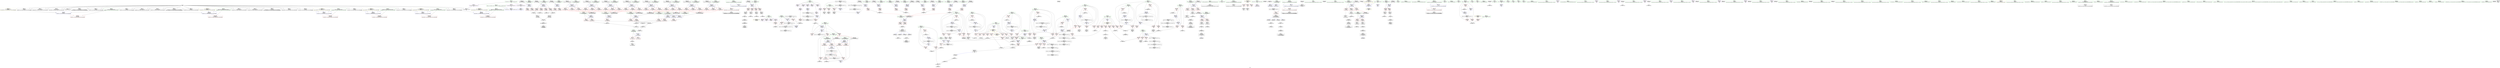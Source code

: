 digraph "SVFG" {
	label="SVFG";

	Node0x56367c6dfa80 [shape=record,color=grey,label="{NodeID: 0\nNullPtr}"];
	Node0x56367c6dfa80 -> Node0x56367c715060[style=solid];
	Node0x56367c6dfa80 -> Node0x56367c715160[style=solid];
	Node0x56367c6dfa80 -> Node0x56367c715230[style=solid];
	Node0x56367c6dfa80 -> Node0x56367c715300[style=solid];
	Node0x56367c6dfa80 -> Node0x56367c7153d0[style=solid];
	Node0x56367c6dfa80 -> Node0x56367c7154a0[style=solid];
	Node0x56367c6dfa80 -> Node0x56367c715570[style=solid];
	Node0x56367c6dfa80 -> Node0x56367c715640[style=solid];
	Node0x56367c6dfa80 -> Node0x56367c715710[style=solid];
	Node0x56367c6dfa80 -> Node0x56367c7157e0[style=solid];
	Node0x56367c6dfa80 -> Node0x56367c7158b0[style=solid];
	Node0x56367c6dfa80 -> Node0x56367c715980[style=solid];
	Node0x56367c6dfa80 -> Node0x56367c715a50[style=solid];
	Node0x56367c6dfa80 -> Node0x56367c715b20[style=solid];
	Node0x56367c6dfa80 -> Node0x56367c715bf0[style=solid];
	Node0x56367c6dfa80 -> Node0x56367c715cc0[style=solid];
	Node0x56367c6dfa80 -> Node0x56367c715d90[style=solid];
	Node0x56367c6dfa80 -> Node0x56367c715e60[style=solid];
	Node0x56367c6dfa80 -> Node0x56367c715f30[style=solid];
	Node0x56367c6dfa80 -> Node0x56367c718fa0[style=solid];
	Node0x56367c71a690 [shape=record,color=blue,label="{NodeID: 443\n298\<--295\ns.addr\<--s\n_Z8isMiddleddd\n}"];
	Node0x56367c71a690 -> Node0x56367c71f5c0[style=dashed];
	Node0x56367c71a690 -> Node0x56367c71f690[style=dashed];
	Node0x56367c71daf0 [shape=record,color=red,label="{NodeID: 277\n191\<--163\n\<--x0.addr\n_Z9crossOperdddddd\n}"];
	Node0x56367c71daf0 -> Node0x56367c73ac90[style=solid];
	Node0x56367c70e810 [shape=record,color=green,label="{NodeID: 111\n549\<--550\nr\<--r_field_insensitive\n_Z8toDoubleNSt7__cxx1112basic_stringIcSt11char_traitsIcESaIcEEE\n}"];
	Node0x56367c70e810 -> Node0x56367c720e20[style=solid];
	Node0x56367c70e810 -> Node0x56367c71b2c0[style=solid];
	Node0x56367c7ae880 [shape=record,color=black,label="{NodeID: 1052\n228 = PHI()\n5th arg _Z11isIntersectdddddddd }"];
	Node0x56367c7ae880 -> Node0x56367c71a420[style=solid];
	Node0x56367c73e110 [shape=record,color=grey,label="{NodeID: 720\n379 = cmp(378, 342, )\n}"];
	Node0x56367c717890 [shape=record,color=red,label="{NodeID: 388\n865\<--630\n\<--E\nmain\n}"];
	Node0x56367c717890 -> Node0x56367c740090[style=solid];
	Node0x56367c712c20 [shape=record,color=black,label="{NodeID: 222\n889\<--888\ntobool111\<--\nmain\n}"];
	Node0x56367c70f160 [shape=record,color=green,label="{NodeID: 56\n130\<--131\nx1.addr\<--x1.addr_field_insensitive\n_Z5distRdddd\n}"];
	Node0x56367c70f160 -> Node0x56367c71d610[style=solid];
	Node0x56367c70f160 -> Node0x56367c719580[style=solid];
	Node0x56367c7aa7a0 [shape=record,color=black,label="{NodeID: 997\n475 = PHI()\n}"];
	Node0x56367c736930 [shape=record,color=black,label="{NodeID: 665\n798 = PHI(290, 796, )\n}"];
	Node0x56367c72d0a0 [shape=record,color=blue,label="{NodeID: 499\n929\<--926\nb.addr\<--b\n_Z8checkmaxIiEvRT_S0_\n}"];
	Node0x56367c72d0a0 -> Node0x56367c718730[style=dashed];
	Node0x56367c72d0a0 -> Node0x56367c718800[style=dashed];
	Node0x56367c720870 [shape=record,color=red,label="{NodeID: 333\n451\<--441\n\<--c.addr\n_Z11toUpperCasec\n}"];
	Node0x56367c720870 -> Node0x56367c711700[style=solid];
	Node0x56367c7160d0 [shape=record,color=black,label="{NodeID: 167\n53\<--54\n\<--_ZNSt8ios_base4InitD1Ev\nCan only get source location for instruction, argument, global var or function.}"];
	Node0x56367c6eab80 [shape=record,color=green,label="{NodeID: 1\n7\<--1\n__dso_handle\<--dummyObj\nGlob }"];
	Node0x56367c71a760 [shape=record,color=blue,label="{NodeID: 444\n300\<--296\nm.addr\<--m\n_Z8isMiddleddd\n}"];
	Node0x56367c71a760 -> Node0x56367c71f760[style=dashed];
	Node0x56367c71a760 -> Node0x56367c71f830[style=dashed];
	Node0x56367c71a760 -> Node0x56367c71f900[style=dashed];
	Node0x56367c71a760 -> Node0x56367c71f9d0[style=dashed];
	Node0x56367c71dbc0 [shape=record,color=red,label="{NodeID: 278\n187\<--165\n\<--y0.addr\n_Z9crossOperdddddd\n}"];
	Node0x56367c71dbc0 -> Node0x56367c73b110[style=solid];
	Node0x56367c70e8e0 [shape=record,color=green,label="{NodeID: 112\n551\<--552\nsin\<--sin_field_insensitive\n_Z8toDoubleNSt7__cxx1112basic_stringIcSt11char_traitsIcESaIcEEE\n}"];
	Node0x56367c70e8e0 -> Node0x56367c711cb0[style=solid];
	Node0x56367c7ae980 [shape=record,color=black,label="{NodeID: 1053\n229 = PHI()\n6th arg _Z11isIntersectdddddddd }"];
	Node0x56367c7ae980 -> Node0x56367c71a4f0[style=solid];
	Node0x56367c77cb70 [shape=record,color=yellow,style=double,label="{NodeID: 887\n96V_1 = ENCHI(MR_96V_0)\npts\{1 \}\nFun[main]}"];
	Node0x56367c77cb70 -> Node0x56367c71cec0[style=dashed];
	Node0x56367c77cb70 -> Node0x56367c71cf90[style=dashed];
	Node0x56367c77cb70 -> Node0x56367c71d060[style=dashed];
	Node0x56367c73e290 [shape=record,color=grey,label="{NodeID: 721\n391 = cmp(390, 366, )\n}"];
	Node0x56367c73e290 -> Node0x56367c736390[style=solid];
	Node0x56367c717960 [shape=record,color=red,label="{NodeID: 389\n814\<--632\n\<--dx\nmain\n}"];
	Node0x56367c717960 -> Node0x56367c73f310[style=solid];
	Node0x56367c712cf0 [shape=record,color=purple,label="{NodeID: 223\n51\<--4\n\<--_ZStL8__ioinit\n__cxx_global_var_init\n}"];
	Node0x56367c70f230 [shape=record,color=green,label="{NodeID: 57\n132\<--133\ny1.addr\<--y1.addr_field_insensitive\n_Z5distRdddd\n}"];
	Node0x56367c70f230 -> Node0x56367c71d6e0[style=solid];
	Node0x56367c70f230 -> Node0x56367c719650[style=solid];
	Node0x56367c7aa8a0 [shape=record,color=black,label="{NodeID: 998\n691 = PHI()\n}"];
	Node0x56367c736ed0 [shape=record,color=black,label="{NodeID: 666\n211 = PHI(212, 213, )\n}"];
	Node0x56367c736ed0 -> Node0x56367c719f40[style=solid];
	Node0x56367c72d170 [shape=record,color=blue,label="{NodeID: 500\n939\<--938\n\<--\n_Z8checkmaxIiEvRT_S0_\n}"];
	Node0x56367c72d170 -> Node0x56367c725730[style=dashed];
	Node0x56367c720940 [shape=record,color=red,label="{NodeID: 334\n478\<--461\n\<--r\n_Z5toIntNSt7__cxx1112basic_stringIcSt11char_traitsIcESaIcEEE\n}"];
	Node0x56367c720940 -> Node0x56367c711a40[style=solid];
	Node0x56367c7161d0 [shape=record,color=black,label="{NodeID: 168\n80\<--108\n_Z4distdddd_ret\<--call3\n_Z4distdddd\n}"];
	Node0x56367c6e8850 [shape=record,color=green,label="{NodeID: 2\n9\<--1\n\<--dummyObj\nCan only get source location for instruction, argument, global var or function.}"];
	Node0x56367c71a830 [shape=record,color=blue,label="{NodeID: 445\n302\<--297\nt.addr\<--t\n_Z8isMiddleddd\n}"];
	Node0x56367c71a830 -> Node0x56367c71faa0[style=dashed];
	Node0x56367c71a830 -> Node0x56367c71fb70[style=dashed];
	Node0x56367c71dc90 [shape=record,color=red,label="{NodeID: 279\n194\<--165\n\<--y0.addr\n_Z9crossOperdddddd\n}"];
	Node0x56367c71dc90 -> Node0x56367c73a810[style=solid];
	Node0x56367c70e9b0 [shape=record,color=green,label="{NodeID: 113\n553\<--554\nexn.slot\<--exn.slot_field_insensitive\n_Z8toDoubleNSt7__cxx1112basic_stringIcSt11char_traitsIcESaIcEEE\n}"];
	Node0x56367c70e9b0 -> Node0x56367c720ef0[style=solid];
	Node0x56367c70e9b0 -> Node0x56367c71b390[style=solid];
	Node0x56367c7aea80 [shape=record,color=black,label="{NodeID: 1054\n230 = PHI()\n7th arg _Z11isIntersectdddddddd }"];
	Node0x56367c7aea80 -> Node0x56367c71a5c0[style=solid];
	Node0x56367c73e410 [shape=record,color=grey,label="{NodeID: 722\n838 = cmp(837, 213, )\n}"];
	Node0x56367c717a30 [shape=record,color=red,label="{NodeID: 390\n823\<--632\n\<--dx\nmain\n}"];
	Node0x56367c717a30 -> Node0x56367c739d90[style=solid];
	Node0x56367c712dc0 [shape=record,color=purple,label="{NodeID: 224\n733\<--18\narrayidx32\<--A\nmain\n}"];
	Node0x56367c70f300 [shape=record,color=green,label="{NodeID: 58\n134\<--135\nx2.addr\<--x2.addr_field_insensitive\n_Z5distRdddd\n}"];
	Node0x56367c70f300 -> Node0x56367c71d7b0[style=solid];
	Node0x56367c70f300 -> Node0x56367c719720[style=solid];
	Node0x56367c7aa9a0 [shape=record,color=black,label="{NodeID: 999\n52 = PHI()\n}"];
	Node0x56367c737470 [shape=record,color=black,label="{NodeID: 667\n454 = PHI(449, 452, )\n}"];
	Node0x56367c737470 -> Node0x56367c7117d0[style=solid];
	Node0x56367c720a10 [shape=record,color=red,label="{NodeID: 335\n490\<--465\nexn\<--exn.slot\n_Z5toIntNSt7__cxx1112basic_stringIcSt11char_traitsIcESaIcEEE\n}"];
	Node0x56367c7162a0 [shape=record,color=black,label="{NodeID: 169\n114\<--121\n_Z3sqrIdET_S0__ret\<--mul\n_Z3sqrIdET_S0_\n|{<s0>4|<s1>5|<s2>7|<s3>8}}"];
	Node0x56367c7162a0:s0 -> Node0x56367c7aac00[style=solid,color=blue];
	Node0x56367c7162a0:s1 -> Node0x56367c7aad90[style=solid,color=blue];
	Node0x56367c7162a0:s2 -> Node0x56367c7aaf60[style=solid,color=blue];
	Node0x56367c7162a0:s3 -> Node0x56367c7ab0d0[style=solid,color=blue];
	Node0x56367c6e91b0 [shape=record,color=green,label="{NodeID: 3\n12\<--1\n\<--dummyObj\nCan only get source location for instruction, argument, global var or function.}"];
	Node0x56367c71a900 [shape=record,color=blue,label="{NodeID: 446\n336\<--335\nc.addr\<--c\n_Z11isUpperCasec\n}"];
	Node0x56367c71a900 -> Node0x56367c71fc40[style=dashed];
	Node0x56367c71a900 -> Node0x56367c71fd10[style=dashed];
	Node0x56367c71dd60 [shape=record,color=red,label="{NodeID: 280\n183\<--167\n\<--x1.addr\n_Z9crossOperdddddd\n}"];
	Node0x56367c71dd60 -> Node0x56367c73ae10[style=solid];
	Node0x56367c7133e0 [shape=record,color=green,label="{NodeID: 114\n555\<--556\nehselector.slot\<--ehselector.slot_field_insensitive\n_Z8toDoubleNSt7__cxx1112basic_stringIcSt11char_traitsIcESaIcEEE\n}"];
	Node0x56367c7133e0 -> Node0x56367c720fc0[style=solid];
	Node0x56367c7133e0 -> Node0x56367c71b460[style=solid];
	Node0x56367c7aeb80 [shape=record,color=black,label="{NodeID: 1055\n419 = PHI()\n0th arg _Z11toLowerCasec }"];
	Node0x56367c7aeb80 -> Node0x56367c71ac40[style=solid];
	Node0x56367c77cd60 [shape=record,color=yellow,style=double,label="{NodeID: 889\n100V_1 = ENCHI(MR_100V_0)\npts\{15 \}\nFun[main]}"];
	Node0x56367c77cd60 -> Node0x56367c71c430[style=dashed];
	Node0x56367c77cd60 -> Node0x56367c71c500[style=dashed];
	Node0x56367c77cd60 -> Node0x56367c71c5d0[style=dashed];
	Node0x56367c77cd60 -> Node0x56367c71c6a0[style=dashed];
	Node0x56367c77cd60 -> Node0x56367c71c770[style=dashed];
	Node0x56367c77cd60 -> Node0x56367c71c840[style=dashed];
	Node0x56367c73e590 [shape=record,color=grey,label="{NodeID: 723\n831 = cmp(830, 213, )\n}"];
	Node0x56367c717b00 [shape=record,color=red,label="{NodeID: 391\n861\<--632\n\<--dx\nmain\n}"];
	Node0x56367c717b00 -> Node0x56367c73ba10[style=solid];
	Node0x56367c712e90 [shape=record,color=purple,label="{NodeID: 225\n736\<--18\narrayidx34\<--A\nmain\n}"];
	Node0x56367c712e90 -> Node0x56367c72bc50[style=solid];
	Node0x56367c70f3d0 [shape=record,color=green,label="{NodeID: 59\n136\<--137\ny2.addr\<--y2.addr_field_insensitive\n_Z5distRdddd\n}"];
	Node0x56367c70f3d0 -> Node0x56367c71d880[style=solid];
	Node0x56367c70f3d0 -> Node0x56367c7197f0[style=solid];
	Node0x56367c7aaaa0 [shape=record,color=black,label="{NodeID: 1000\n70 = PHI()\n}"];
	Node0x56367c7aaaa0 -> Node0x56367c7190a0[style=solid];
	Node0x56367c737a10 [shape=record,color=black,label="{NodeID: 668\n414 = PHI(290, 411, )\n}"];
	Node0x56367c737a10 -> Node0x56367c7173b0[style=solid];
	Node0x56367c720ae0 [shape=record,color=red,label="{NodeID: 336\n491\<--467\nsel\<--ehselector.slot\n_Z5toIntNSt7__cxx1112basic_stringIcSt11char_traitsIcESaIcEEE\n}"];
	Node0x56367c716370 [shape=record,color=black,label="{NodeID: 170\n125\<--150\n_Z5distRdddd_ret\<--add\n_Z5distRdddd\n}"];
	Node0x56367c6e9370 [shape=record,color=green,label="{NodeID: 4\n22\<--1\n.str\<--dummyObj\nGlob }"];
	Node0x56367c71a9d0 [shape=record,color=blue,label="{NodeID: 447\n355\<--354\nc.addr\<--c\n_Z11isLowerCasec\n}"];
	Node0x56367c71a9d0 -> Node0x56367c71fde0[style=dashed];
	Node0x56367c71a9d0 -> Node0x56367c71feb0[style=dashed];
	Node0x56367c71de30 [shape=record,color=red,label="{NodeID: 281\n193\<--169\n\<--y1.addr\n_Z9crossOperdddddd\n}"];
	Node0x56367c71de30 -> Node0x56367c73a810[style=solid];
	Node0x56367c7134b0 [shape=record,color=green,label="{NodeID: 115\n561\<--562\n_ZNSirsERd\<--_ZNSirsERd_field_insensitive\n}"];
	Node0x56367c7aec80 [shape=record,color=black,label="{NodeID: 1056\n115 = PHI(99, 105, 144, 148, )\n0th arg _Z3sqrIdET_S0_ }"];
	Node0x56367c7aec80 -> Node0x56367c7194b0[style=solid];
	Node0x56367c77ce40 [shape=record,color=yellow,style=double,label="{NodeID: 890\n90V_1 = ENCHI(MR_90V_0)\npts\{17 \}\nFun[main]|{|<s6>36}}"];
	Node0x56367c77ce40 -> Node0x56367c71c9e0[style=dashed];
	Node0x56367c77ce40 -> Node0x56367c71cab0[style=dashed];
	Node0x56367c77ce40 -> Node0x56367c71cb80[style=dashed];
	Node0x56367c77ce40 -> Node0x56367c71cc50[style=dashed];
	Node0x56367c77ce40 -> Node0x56367c71cd20[style=dashed];
	Node0x56367c77ce40 -> Node0x56367c71cdf0[style=dashed];
	Node0x56367c77ce40:s6 -> Node0x56367c779700[style=dashed,color=red];
	Node0x56367c73e710 [shape=record,color=grey,label="{NodeID: 724\n387 = cmp(386, 361, )\n}"];
	Node0x56367c717bd0 [shape=record,color=red,label="{NodeID: 392\n819\<--634\n\<--dy\nmain\n}"];
	Node0x56367c717bd0 -> Node0x56367c740390[style=solid];
	Node0x56367c712f60 [shape=record,color=purple,label="{NodeID: 226\n741\<--18\narrayidx36\<--A\nmain\n}"];
	Node0x56367c70f4a0 [shape=record,color=green,label="{NodeID: 60\n152\<--153\n_Z9crossOperdddddd\<--_Z9crossOperdddddd_field_insensitive\n}"];
	Node0x56367c7aac00 [shape=record,color=black,label="{NodeID: 1001\n100 = PHI(114, )\n}"];
	Node0x56367c7aac00 -> Node0x56367c73c490[style=solid];
	Node0x56367c737fb0 [shape=record,color=black,label="{NodeID: 669\n434 = PHI(428, 432, )\n}"];
	Node0x56367c737fb0 -> Node0x56367c711490[style=solid];
	Node0x56367c720bb0 [shape=record,color=red,label="{NodeID: 337\n527\<--512\n\<--r\n_Z7toInt64NSt7__cxx1112basic_stringIcSt11char_traitsIcESaIcEEE\n}"];
	Node0x56367c720bb0 -> Node0x56367c711be0[style=solid];
	Node0x56367c716440 [shape=record,color=black,label="{NodeID: 171\n210\<--209\n\<--cmp6\n_Z9crossOperdddddd\n}"];
	Node0x56367c6e9400 [shape=record,color=green,label="{NodeID: 5\n24\<--1\n.str.2\<--dummyObj\nGlob }"];
	Node0x56367c71aaa0 [shape=record,color=blue,label="{NodeID: 448\n374\<--373\nc.addr\<--c\n_Z8isLetterc\n}"];
	Node0x56367c71aaa0 -> Node0x56367c71ff80[style=dashed];
	Node0x56367c71aaa0 -> Node0x56367c720050[style=dashed];
	Node0x56367c71aaa0 -> Node0x56367c720120[style=dashed];
	Node0x56367c71aaa0 -> Node0x56367c7201f0[style=dashed];
	Node0x56367c71df00 [shape=record,color=red,label="{NodeID: 282\n190\<--171\n\<--x2.addr\n_Z9crossOperdddddd\n}"];
	Node0x56367c71df00 -> Node0x56367c73ac90[style=solid];
	Node0x56367c7135b0 [shape=record,color=green,label="{NodeID: 116\n581\<--582\n_Z2IDii\<--_Z2IDii_field_insensitive\n}"];
	Node0x56367c7af0c0 [shape=record,color=black,label="{NodeID: 1057\n335 = PHI(423, )\n0th arg _Z11isUpperCasec }"];
	Node0x56367c7af0c0 -> Node0x56367c71a900[style=solid];
	Node0x56367c73e890 [shape=record,color=grey,label="{NodeID: 725\n835 = cmp(833, 834, )\n}"];
	Node0x56367c717ca0 [shape=record,color=red,label="{NodeID: 393\n827\<--634\n\<--dy\nmain\n}"];
	Node0x56367c717ca0 -> Node0x56367c739c10[style=solid];
	Node0x56367c713030 [shape=record,color=purple,label="{NodeID: 227\n744\<--18\narrayidx38\<--A\nmain\n}"];
	Node0x56367c713030 -> Node0x56367c72bd20[style=solid];
	Node0x56367c70f5a0 [shape=record,color=green,label="{NodeID: 61\n161\<--162\nretval\<--retval_field_insensitive\n_Z9crossOperdddddd\n}"];
	Node0x56367c70f5a0 -> Node0x56367c71d950[style=solid];
	Node0x56367c70f5a0 -> Node0x56367c719e70[style=solid];
	Node0x56367c70f5a0 -> Node0x56367c719f40[style=solid];
	Node0x56367c7aad90 [shape=record,color=black,label="{NodeID: 1002\n106 = PHI(114, )\n}"];
	Node0x56367c7aad90 -> Node0x56367c73c490[style=solid];
	Node0x56367c738550 [shape=record,color=black,label="{NodeID: 670\n349 = PHI(290, 346, )\n}"];
	Node0x56367c738550 -> Node0x56367c716ac0[style=solid];
	Node0x56367c720c80 [shape=record,color=red,label="{NodeID: 338\n537\<--516\nexn\<--exn.slot\n_Z7toInt64NSt7__cxx1112basic_stringIcSt11char_traitsIcESaIcEEE\n}"];
	Node0x56367c716510 [shape=record,color=black,label="{NodeID: 172\n154\<--216\n_Z9crossOperdddddd_ret\<--\n_Z9crossOperdddddd\n|{<s0>10|<s1>11|<s2>12|<s3>13}}"];
	Node0x56367c716510:s0 -> Node0x56367c7ab560[style=solid,color=blue];
	Node0x56367c716510:s1 -> Node0x56367c7ab6d0[style=solid,color=blue];
	Node0x56367c716510:s2 -> Node0x56367c7ab810[style=solid,color=blue];
	Node0x56367c716510:s3 -> Node0x56367c7ab950[style=solid,color=blue];
	Node0x56367c6e8930 [shape=record,color=green,label="{NodeID: 6\n26\<--1\nstdin\<--dummyObj\nGlob }"];
	Node0x56367c766300 [shape=record,color=black,label="{NodeID: 781\nMR_135V_7 = PHI(MR_135V_9, MR_135V_6, )\npts\{635 \}\n}"];
	Node0x56367c766300 -> Node0x56367c72c6e0[style=dashed];
	Node0x56367c766300 -> Node0x56367c766300[style=dashed];
	Node0x56367c766300 -> Node0x56367c771c00[style=dashed];
	Node0x56367c71ab70 [shape=record,color=blue,label="{NodeID: 449\n401\<--400\nc.addr\<--c\n_Z7isDigitc\n}"];
	Node0x56367c71ab70 -> Node0x56367c7202c0[style=dashed];
	Node0x56367c71ab70 -> Node0x56367c720390[style=dashed];
	Node0x56367c71dfd0 [shape=record,color=red,label="{NodeID: 283\n186\<--173\n\<--y2.addr\n_Z9crossOperdddddd\n}"];
	Node0x56367c71dfd0 -> Node0x56367c73b110[style=solid];
	Node0x56367c7136b0 [shape=record,color=green,label="{NodeID: 117\n586\<--587\nx.addr\<--x.addr_field_insensitive\n_Z2IDii\n}"];
	Node0x56367c7136b0 -> Node0x56367c721090[style=solid];
	Node0x56367c7136b0 -> Node0x56367c72b200[style=solid];
	Node0x56367c77d000 [shape=record,color=yellow,style=double,label="{NodeID: 892\n105V_1 = ENCHI(MR_105V_0)\npts\{605 \}\nFun[main]}"];
	Node0x56367c77d000 -> Node0x56367c721230[style=dashed];
	Node0x56367c73ea10 [shape=record,color=grey,label="{NodeID: 726\n365 = cmp(364, 366, )\n}"];
	Node0x56367c73ea10 -> Node0x56367c739670[style=solid];
	Node0x56367c717d70 [shape=record,color=red,label="{NodeID: 394\n856\<--634\n\<--dy\nmain\n}"];
	Node0x56367c717d70 -> Node0x56367c73a390[style=solid];
	Node0x56367c713100 [shape=record,color=purple,label="{NodeID: 228\n769\<--18\narrayidx50\<--A\nmain\n}"];
	Node0x56367c70f670 [shape=record,color=green,label="{NodeID: 62\n163\<--164\nx0.addr\<--x0.addr_field_insensitive\n_Z9crossOperdddddd\n}"];
	Node0x56367c70f670 -> Node0x56367c71da20[style=solid];
	Node0x56367c70f670 -> Node0x56367c71daf0[style=solid];
	Node0x56367c70f670 -> Node0x56367c7198c0[style=solid];
	Node0x56367c7aae90 [shape=record,color=black,label="{NodeID: 1003\n108 = PHI()\n}"];
	Node0x56367c7aae90 -> Node0x56367c7161d0[style=solid];
	Node0x56367c738af0 [shape=record,color=black,label="{NodeID: 671\n809 = PHI(290, 807, )\n}"];
	Node0x56367c720d50 [shape=record,color=red,label="{NodeID: 339\n538\<--518\nsel\<--ehselector.slot\n_Z7toInt64NSt7__cxx1112basic_stringIcSt11char_traitsIcESaIcEEE\n}"];
	Node0x56367c7165e0 [shape=record,color=black,label="{NodeID: 173\n222\<--289\n_Z11isIntersectdddddddd_ret\<--\n_Z11isIntersectdddddddd\n}"];
	Node0x56367c6e89c0 [shape=record,color=green,label="{NodeID: 7\n27\<--1\n.str.3\<--dummyObj\nGlob }"];
	Node0x56367c766800 [shape=record,color=black,label="{NodeID: 782\nMR_137V_7 = PHI(MR_137V_8, MR_137V_6, )\npts\{637 \}\n}"];
	Node0x56367c766800 -> Node0x56367c72c7b0[style=dashed];
	Node0x56367c766800 -> Node0x56367c766800[style=dashed];
	Node0x56367c766800 -> Node0x56367c772100[style=dashed];
	Node0x56367c71ac40 [shape=record,color=blue,label="{NodeID: 450\n420\<--419\nc.addr\<--c\n_Z11toLowerCasec\n}"];
	Node0x56367c71ac40 -> Node0x56367c720460[style=dashed];
	Node0x56367c71ac40 -> Node0x56367c720530[style=dashed];
	Node0x56367c71ac40 -> Node0x56367c720600[style=dashed];
	Node0x56367c71e0a0 [shape=record,color=red,label="{NodeID: 284\n199\<--175\n\<--t\n_Z9crossOperdddddd\n}"];
	Node0x56367c713780 [shape=record,color=green,label="{NodeID: 118\n588\<--589\ny.addr\<--y.addr_field_insensitive\n_Z2IDii\n}"];
	Node0x56367c713780 -> Node0x56367c721160[style=solid];
	Node0x56367c713780 -> Node0x56367c72b290[style=solid];
	Node0x56367c73eb90 [shape=record,color=grey,label="{NodeID: 727\n842 = cmp(840, 841, )\n}"];
	Node0x56367c717e40 [shape=record,color=red,label="{NodeID: 395\n830\<--636\n\<--x\nmain\n}"];
	Node0x56367c717e40 -> Node0x56367c73e590[style=solid];
	Node0x56367c7131d0 [shape=record,color=purple,label="{NodeID: 229\n772\<--18\narrayidx52\<--A\nmain\n}"];
	Node0x56367c7131d0 -> Node0x56367c718320[style=solid];
	Node0x56367c70f740 [shape=record,color=green,label="{NodeID: 63\n165\<--166\ny0.addr\<--y0.addr_field_insensitive\n_Z9crossOperdddddd\n}"];
	Node0x56367c70f740 -> Node0x56367c71dbc0[style=solid];
	Node0x56367c70f740 -> Node0x56367c71dc90[style=solid];
	Node0x56367c70f740 -> Node0x56367c719990[style=solid];
	Node0x56367c7aaf60 [shape=record,color=black,label="{NodeID: 1004\n145 = PHI(114, )\n}"];
	Node0x56367c7aaf60 -> Node0x56367c73a210[style=solid];
	Node0x56367c739090 [shape=record,color=black,label="{NodeID: 672\n329 = PHI(330, 330, 327, )\n}"];
	Node0x56367c739090 -> Node0x56367c716850[style=solid];
	Node0x56367c720e20 [shape=record,color=red,label="{NodeID: 340\n563\<--549\n\<--r\n_Z8toDoubleNSt7__cxx1112basic_stringIcSt11char_traitsIcESaIcEEE\n}"];
	Node0x56367c720e20 -> Node0x56367c711d80[style=solid];
	Node0x56367c7166b0 [shape=record,color=black,label="{NodeID: 174\n322\<--321\nconv\<--cmp3\n_Z8isMiddleddd\n}"];
	Node0x56367c7166b0 -> Node0x56367c741110[style=solid];
	Node0x56367c6e8a50 [shape=record,color=green,label="{NodeID: 8\n29\<--1\n.str.4\<--dummyObj\nGlob }"];
	Node0x56367c766d00 [shape=record,color=black,label="{NodeID: 783\nMR_139V_7 = PHI(MR_139V_8, MR_139V_6, )\npts\{639 \}\n}"];
	Node0x56367c766d00 -> Node0x56367c72c880[style=dashed];
	Node0x56367c766d00 -> Node0x56367c766d00[style=dashed];
	Node0x56367c766d00 -> Node0x56367c772600[style=dashed];
	Node0x56367c71ad10 [shape=record,color=blue,label="{NodeID: 451\n441\<--440\nc.addr\<--c\n_Z11toUpperCasec\n}"];
	Node0x56367c71ad10 -> Node0x56367c7206d0[style=dashed];
	Node0x56367c71ad10 -> Node0x56367c7207a0[style=dashed];
	Node0x56367c71ad10 -> Node0x56367c720870[style=dashed];
	Node0x56367c71e170 [shape=record,color=red,label="{NodeID: 285\n208\<--175\n\<--t\n_Z9crossOperdddddd\n}"];
	Node0x56367c71e170 -> Node0x56367c73fc10[style=solid];
	Node0x56367c713850 [shape=record,color=green,label="{NodeID: 119\n599\<--600\nmain\<--main_field_insensitive\n}"];
	Node0x56367c73ed10 [shape=record,color=grey,label="{NodeID: 728\n203 = cmp(200, 204, )\n}"];
	Node0x56367c717f10 [shape=record,color=red,label="{NodeID: 396\n833\<--636\n\<--x\nmain\n}"];
	Node0x56367c717f10 -> Node0x56367c73e890[style=solid];
	Node0x56367c7132a0 [shape=record,color=purple,label="{NodeID: 230\n846\<--18\narrayidx87\<--A\nmain\n}"];
	Node0x56367c70f810 [shape=record,color=green,label="{NodeID: 64\n167\<--168\nx1.addr\<--x1.addr_field_insensitive\n_Z9crossOperdddddd\n}"];
	Node0x56367c70f810 -> Node0x56367c71dd60[style=solid];
	Node0x56367c70f810 -> Node0x56367c719a60[style=solid];
	Node0x56367c7ab0d0 [shape=record,color=black,label="{NodeID: 1005\n149 = PHI(114, )\n}"];
	Node0x56367c7ab0d0 -> Node0x56367c73a210[style=solid];
	Node0x56367c739670 [shape=record,color=black,label="{NodeID: 673\n368 = PHI(290, 365, )\n}"];
	Node0x56367c739670 -> Node0x56367c716d30[style=solid];
	Node0x56367c720ef0 [shape=record,color=red,label="{NodeID: 341\n573\<--553\nexn\<--exn.slot\n_Z8toDoubleNSt7__cxx1112basic_stringIcSt11char_traitsIcESaIcEEE\n}"];
	Node0x56367c716780 [shape=record,color=black,label="{NodeID: 175\n326\<--325\nconv5\<--cmp4\n_Z8isMiddleddd\n}"];
	Node0x56367c716780 -> Node0x56367c741110[style=solid];
	Node0x56367c6e8ae0 [shape=record,color=green,label="{NodeID: 9\n31\<--1\nstdout\<--dummyObj\nGlob }"];
	Node0x56367c767200 [shape=record,color=black,label="{NodeID: 784\nMR_131V_9 = PHI(MR_131V_11, MR_131V_8, )\npts\{631 \}\n}"];
	Node0x56367c767200 -> Node0x56367c7177c0[style=dashed];
	Node0x56367c767200 -> Node0x56367c717890[style=dashed];
	Node0x56367c767200 -> Node0x56367c72c540[style=dashed];
	Node0x56367c767200 -> Node0x56367c72c950[style=dashed];
	Node0x56367c767200 -> Node0x56367c767200[style=dashed];
	Node0x56367c767200 -> Node0x56367c771200[style=dashed];
	Node0x56367c71ade0 [shape=record,color=blue,label="{NodeID: 452\n461\<--12\nr\<--\n_Z5toIntNSt7__cxx1112basic_stringIcSt11char_traitsIcESaIcEEE\n}"];
	Node0x56367c71ade0 -> Node0x56367c720940[style=dashed];
	Node0x56367c71e240 [shape=record,color=red,label="{NodeID: 286\n255\<--231\n\<--x1.addr\n_Z11isIntersectdddddddd\n|{<s0>10}}"];
	Node0x56367c71e240:s0 -> Node0x56367c7acc20[style=solid,color=red];
	Node0x56367c713950 [shape=record,color=green,label="{NodeID: 120\n602\<--603\nretval\<--retval_field_insensitive\nmain\n}"];
	Node0x56367c713950 -> Node0x56367c72b360[style=solid];
	Node0x56367c73ee90 [shape=record,color=grey,label="{NodeID: 729\n729 = cmp(728, 12, )\n}"];
	Node0x56367c717fe0 [shape=record,color=red,label="{NodeID: 397\n844\<--636\n\<--x\nmain\n}"];
	Node0x56367c717fe0 -> Node0x56367c7128e0[style=solid];
	Node0x56367c71b570 [shape=record,color=purple,label="{NodeID: 231\n849\<--18\narrayidx89\<--A\nmain\n}"];
	Node0x56367c71b570 -> Node0x56367c7183f0[style=solid];
	Node0x56367c70f8e0 [shape=record,color=green,label="{NodeID: 65\n169\<--170\ny1.addr\<--y1.addr_field_insensitive\n_Z9crossOperdddddd\n}"];
	Node0x56367c70f8e0 -> Node0x56367c71de30[style=solid];
	Node0x56367c70f8e0 -> Node0x56367c719b30[style=solid];
	Node0x56367c7ab210 [shape=record,color=black,label="{NodeID: 1006\n200 = PHI()\n}"];
	Node0x56367c7ab210 -> Node0x56367c73ed10[style=solid];
	Node0x56367c778f70 [shape=record,color=yellow,style=double,label="{NodeID: 840\n2V_1 = ENCHI(MR_2V_0)\npts\{10 \}\nFun[_GLOBAL__sub_I_ACRush_2_0.cpp]|{<s0>41}}"];
	Node0x56367c778f70:s0 -> Node0x56367c7190a0[style=dashed,color=red];
	Node0x56367c739c10 [shape=record,color=grey,label="{NodeID: 674\n828 = Binary(826, 827, )\n}"];
	Node0x56367c739c10 -> Node0x56367c72c880[style=solid];
	Node0x56367c720fc0 [shape=record,color=red,label="{NodeID: 342\n574\<--555\nsel\<--ehselector.slot\n_Z8toDoubleNSt7__cxx1112basic_stringIcSt11char_traitsIcESaIcEEE\n}"];
	Node0x56367c716850 [shape=record,color=black,label="{NodeID: 176\n294\<--329\n_Z8isMiddleddd_ret\<--\n_Z8isMiddleddd\n}"];
	Node0x56367c6e97f0 [shape=record,color=green,label="{NodeID: 10\n32\<--1\n.str.5\<--dummyObj\nGlob }"];
	Node0x56367c71aeb0 [shape=record,color=blue,label="{NodeID: 453\n465\<--484\nexn.slot\<--\n_Z5toIntNSt7__cxx1112basic_stringIcSt11char_traitsIcESaIcEEE\n}"];
	Node0x56367c71aeb0 -> Node0x56367c720a10[style=dashed];
	Node0x56367c71e310 [shape=record,color=red,label="{NodeID: 287\n262\<--231\n\<--x1.addr\n_Z11isIntersectdddddddd\n|{<s0>11}}"];
	Node0x56367c71e310:s0 -> Node0x56367c7acc20[style=solid,color=red];
	Node0x56367c713a20 [shape=record,color=green,label="{NodeID: 121\n604\<--605\ntestcase\<--testcase_field_insensitive\nmain\n}"];
	Node0x56367c713a20 -> Node0x56367c721230[style=solid];
	Node0x56367c73f010 [shape=record,color=grey,label="{NodeID: 730\n936 = cmp(933, 935, )\n}"];
	Node0x56367c7180b0 [shape=record,color=red,label="{NodeID: 398\n837\<--638\n\<--y\nmain\n}"];
	Node0x56367c7180b0 -> Node0x56367c73e410[style=solid];
	Node0x56367c71b600 [shape=record,color=purple,label="{NodeID: 232\n686\<--20\narrayidx\<--G\nmain\n}"];
	Node0x56367c70f9b0 [shape=record,color=green,label="{NodeID: 66\n171\<--172\nx2.addr\<--x2.addr_field_insensitive\n_Z9crossOperdddddd\n}"];
	Node0x56367c70f9b0 -> Node0x56367c71df00[style=solid];
	Node0x56367c70f9b0 -> Node0x56367c719c00[style=solid];
	Node0x56367c7ab2e0 [shape=record,color=black,label="{NodeID: 1007\n725 = PHI(583, )\n}"];
	Node0x56367c7ab2e0 -> Node0x56367c73a690[style=solid];
	Node0x56367c739d90 [shape=record,color=grey,label="{NodeID: 675\n824 = Binary(822, 823, )\n}"];
	Node0x56367c739d90 -> Node0x56367c72c7b0[style=solid];
	Node0x56367c721090 [shape=record,color=red,label="{NodeID: 343\n592\<--586\n\<--x.addr\n_Z2IDii\n}"];
	Node0x56367c721090 -> Node0x56367c73d810[style=solid];
	Node0x56367c716920 [shape=record,color=black,label="{NodeID: 177\n340\<--339\nconv\<--\n_Z11isUpperCasec\n}"];
	Node0x56367c716920 -> Node0x56367c740210[style=solid];
	Node0x56367c6e9880 [shape=record,color=green,label="{NodeID: 11\n34\<--1\n.str.6\<--dummyObj\nGlob }"];
	Node0x56367c71af80 [shape=record,color=blue,label="{NodeID: 454\n467\<--486\nehselector.slot\<--\n_Z5toIntNSt7__cxx1112basic_stringIcSt11char_traitsIcESaIcEEE\n}"];
	Node0x56367c71af80 -> Node0x56367c720ae0[style=dashed];
	Node0x56367c71e3e0 [shape=record,color=red,label="{NodeID: 288\n276\<--231\n\<--x1.addr\n_Z11isIntersectdddddddd\n|{<s0>12}}"];
	Node0x56367c71e3e0:s0 -> Node0x56367c7ad600[style=solid,color=red];
	Node0x56367c713af0 [shape=record,color=green,label="{NodeID: 122\n606\<--607\ncaseId\<--caseId_field_insensitive\nmain\n}"];
	Node0x56367c713af0 -> Node0x56367c721300[style=solid];
	Node0x56367c713af0 -> Node0x56367c7213d0[style=solid];
	Node0x56367c713af0 -> Node0x56367c7214a0[style=solid];
	Node0x56367c713af0 -> Node0x56367c72b430[style=solid];
	Node0x56367c713af0 -> Node0x56367c72cf00[style=solid];
	Node0x56367c73f190 [shape=record,color=grey,label="{NodeID: 731\n708 = cmp(705, 707, )\n}"];
	Node0x56367c718180 [shape=record,color=red,label="{NodeID: 399\n840\<--638\n\<--y\nmain\n}"];
	Node0x56367c718180 -> Node0x56367c73eb90[style=solid];
	Node0x56367c71b6d0 [shape=record,color=purple,label="{NodeID: 233\n689\<--20\narrayidx12\<--G\nmain\n}"];
	Node0x56367c70fa80 [shape=record,color=green,label="{NodeID: 67\n173\<--174\ny2.addr\<--y2.addr_field_insensitive\n_Z9crossOperdddddd\n}"];
	Node0x56367c70fa80 -> Node0x56367c71dfd0[style=solid];
	Node0x56367c70fa80 -> Node0x56367c719cd0[style=solid];
	Node0x56367c7ab450 [shape=record,color=black,label="{NodeID: 1008\n424 = PHI(334, )\n}"];
	Node0x56367c779190 [shape=record,color=yellow,style=double,label="{NodeID: 842\n80V_1 = ENCHI(MR_80V_0)\npts\{517 \}\nFun[_Z7toInt64NSt7__cxx1112basic_stringIcSt11char_traitsIcESaIcEEE]}"];
	Node0x56367c779190 -> Node0x56367c71b120[style=dashed];
	Node0x56367c739f10 [shape=record,color=grey,label="{NodeID: 676\n852 = Binary(851, 850, )\n}"];
	Node0x56367c739f10 -> Node0x56367c72c950[style=solid];
	Node0x56367c721160 [shape=record,color=red,label="{NodeID: 344\n596\<--588\n\<--y.addr\n_Z2IDii\n}"];
	Node0x56367c721160 -> Node0x56367c73d990[style=solid];
	Node0x56367c7169f0 [shape=record,color=black,label="{NodeID: 178\n345\<--344\nconv1\<--\n_Z11isUpperCasec\n}"];
	Node0x56367c7169f0 -> Node0x56367c741590[style=solid];
	Node0x56367c6e9910 [shape=record,color=green,label="{NodeID: 12\n36\<--1\n.str.7\<--dummyObj\nGlob }"];
	Node0x56367c71b050 [shape=record,color=blue,label="{NodeID: 455\n512\<--521\nr\<--\n_Z7toInt64NSt7__cxx1112basic_stringIcSt11char_traitsIcESaIcEEE\n}"];
	Node0x56367c71b050 -> Node0x56367c720bb0[style=dashed];
	Node0x56367c71e4b0 [shape=record,color=red,label="{NodeID: 289\n256\<--233\n\<--y1.addr\n_Z11isIntersectdddddddd\n|{<s0>10}}"];
	Node0x56367c71e4b0:s0 -> Node0x56367c7ad000[style=solid,color=red];
	Node0x56367c713bc0 [shape=record,color=green,label="{NodeID: 123\n608\<--609\ni\<--i_field_insensitive\nmain\n}"];
	Node0x56367c713bc0 -> Node0x56367c721570[style=solid];
	Node0x56367c713bc0 -> Node0x56367c721640[style=solid];
	Node0x56367c713bc0 -> Node0x56367c721710[style=solid];
	Node0x56367c713bc0 -> Node0x56367c72b5d0[style=solid];
	Node0x56367c713bc0 -> Node0x56367c72b840[style=solid];
	Node0x56367c73f310 [shape=record,color=grey,label="{NodeID: 732\n815 = cmp(814, 213, )\n}"];
	Node0x56367c718250 [shape=record,color=red,label="{NodeID: 400\n847\<--638\n\<--y\nmain\n}"];
	Node0x56367c718250 -> Node0x56367c7129b0[style=solid];
	Node0x56367c71b7a0 [shape=record,color=purple,label="{NodeID: 234\n868\<--20\narrayidx99\<--G\nmain\n}"];
	Node0x56367c70fb50 [shape=record,color=green,label="{NodeID: 68\n175\<--176\nt\<--t_field_insensitive\n_Z9crossOperdddddd\n}"];
	Node0x56367c70fb50 -> Node0x56367c71e0a0[style=solid];
	Node0x56367c70fb50 -> Node0x56367c71e170[style=solid];
	Node0x56367c70fb50 -> Node0x56367c719da0[style=solid];
	Node0x56367c7ab560 [shape=record,color=black,label="{NodeID: 1009\n261 = PHI(154, )\n}"];
	Node0x56367c7ab560 -> Node0x56367c73cd90[style=solid];
	Node0x56367c779270 [shape=record,color=yellow,style=double,label="{NodeID: 843\n82V_1 = ENCHI(MR_82V_0)\npts\{519 \}\nFun[_Z7toInt64NSt7__cxx1112basic_stringIcSt11char_traitsIcESaIcEEE]}"];
	Node0x56367c779270 -> Node0x56367c71b1f0[style=dashed];
	Node0x56367c73a090 [shape=record,color=grey,label="{NodeID: 677\n196 = Binary(192, 195, )\n}"];
	Node0x56367c73a090 -> Node0x56367c73a990[style=solid];
	Node0x56367c721230 [shape=record,color=red,label="{NodeID: 345\n658\<--604\n\<--testcase\nmain\n}"];
	Node0x56367c721230 -> Node0x56367c73fa90[style=solid];
	Node0x56367c716ac0 [shape=record,color=black,label="{NodeID: 179\n334\<--349\n_Z11isUpperCasec_ret\<--\n_Z11isUpperCasec\n|{<s0>16}}"];
	Node0x56367c716ac0:s0 -> Node0x56367c7ab450[style=solid,color=blue];
	Node0x56367c6e99e0 [shape=record,color=green,label="{NodeID: 13\n38\<--1\n.str.8\<--dummyObj\nGlob }"];
	Node0x56367c71b120 [shape=record,color=blue,label="{NodeID: 456\n516\<--531\nexn.slot\<--\n_Z7toInt64NSt7__cxx1112basic_stringIcSt11char_traitsIcESaIcEEE\n}"];
	Node0x56367c71b120 -> Node0x56367c720c80[style=dashed];
	Node0x56367c71e580 [shape=record,color=red,label="{NodeID: 290\n263\<--233\n\<--y1.addr\n_Z11isIntersectdddddddd\n|{<s0>11}}"];
	Node0x56367c71e580:s0 -> Node0x56367c7ad000[style=solid,color=red];
	Node0x56367c713c90 [shape=record,color=green,label="{NodeID: 124\n610\<--611\nj\<--j_field_insensitive\nmain\n}"];
	Node0x56367c713c90 -> Node0x56367c7217e0[style=solid];
	Node0x56367c713c90 -> Node0x56367c7218b0[style=solid];
	Node0x56367c713c90 -> Node0x56367c721980[style=solid];
	Node0x56367c713c90 -> Node0x56367c72b6a0[style=solid];
	Node0x56367c713c90 -> Node0x56367c72b770[style=solid];
	Node0x56367c73f490 [shape=record,color=grey,label="{NodeID: 733\n720 = cmp(718, 719, )\n}"];
	Node0x56367c718320 [shape=record,color=red,label="{NodeID: 401\n773\<--772\n\<--arrayidx52\nmain\n}"];
	Node0x56367c718320 -> Node0x56367c73c790[style=solid];
	Node0x56367c71b870 [shape=record,color=purple,label="{NodeID: 235\n871\<--20\narrayidx101\<--G\nmain\n}"];
	Node0x56367c71b870 -> Node0x56367c7184c0[style=solid];
	Node0x56367c70fc20 [shape=record,color=green,label="{NodeID: 69\n201\<--202\nllvm.fabs.f64\<--llvm.fabs.f64_field_insensitive\n}"];
	Node0x56367c7ab6d0 [shape=record,color=black,label="{NodeID: 1010\n268 = PHI(154, )\n}"];
	Node0x56367c7ab6d0 -> Node0x56367c73cd90[style=solid];
	Node0x56367c73a210 [shape=record,color=grey,label="{NodeID: 678\n150 = Binary(145, 149, )\n}"];
	Node0x56367c73a210 -> Node0x56367c716370[style=solid];
	Node0x56367c721300 [shape=record,color=red,label="{NodeID: 346\n657\<--606\n\<--caseId\nmain\n}"];
	Node0x56367c721300 -> Node0x56367c73fa90[style=solid];
	Node0x56367c716b90 [shape=record,color=black,label="{NodeID: 180\n359\<--358\nconv\<--\n_Z11isLowerCasec\n}"];
	Node0x56367c716b90 -> Node0x56367c741710[style=solid];
	Node0x56367c6e9ca0 [shape=record,color=green,label="{NodeID: 14\n41\<--1\n\<--dummyObj\nCan only get source location for instruction, argument, global var or function.}"];
	Node0x56367c768b00 [shape=record,color=black,label="{NodeID: 789\nMR_141V_5 = PHI(MR_141V_7, MR_141V_4, )\npts\{190000 \}\n}"];
	Node0x56367c768b00 -> Node0x56367c718320[style=dashed];
	Node0x56367c768b00 -> Node0x56367c7183f0[style=dashed];
	Node0x56367c768b00 -> Node0x56367c72bc50[style=dashed];
	Node0x56367c768b00 -> Node0x56367c72bd20[style=dashed];
	Node0x56367c768b00 -> Node0x56367c725230[style=dashed];
	Node0x56367c768b00 -> Node0x56367c768b00[style=dashed];
	Node0x56367c71b1f0 [shape=record,color=blue,label="{NodeID: 457\n518\<--533\nehselector.slot\<--\n_Z7toInt64NSt7__cxx1112basic_stringIcSt11char_traitsIcESaIcEEE\n}"];
	Node0x56367c71b1f0 -> Node0x56367c720d50[style=dashed];
	Node0x56367c71e650 [shape=record,color=red,label="{NodeID: 291\n277\<--233\n\<--y1.addr\n_Z11isIntersectdddddddd\n|{<s0>12}}"];
	Node0x56367c71e650:s0 -> Node0x56367c7ad800[style=solid,color=red];
	Node0x56367c713d60 [shape=record,color=green,label="{NodeID: 125\n612\<--613\nresult\<--result_field_insensitive\nmain\n|{|<s3>37}}"];
	Node0x56367c713d60 -> Node0x56367c721a50[style=solid];
	Node0x56367c713d60 -> Node0x56367c721b20[style=solid];
	Node0x56367c713d60 -> Node0x56367c72b910[style=solid];
	Node0x56367c713d60:s3 -> Node0x56367c7ae190[style=solid,color=red];
	Node0x56367c73f610 [shape=record,color=grey,label="{NodeID: 734\n682 = cmp(680, 681, )\n}"];
	Node0x56367c7183f0 [shape=record,color=red,label="{NodeID: 402\n850\<--849\n\<--arrayidx89\nmain\n}"];
	Node0x56367c7183f0 -> Node0x56367c739f10[style=solid];
	Node0x56367c71b940 [shape=record,color=purple,label="{NodeID: 236\n642\<--22\n\<--.str\nmain\n}"];
	Node0x56367c70fd20 [shape=record,color=green,label="{NodeID: 70\n220\<--221\n_Z11isIntersectdddddddd\<--_Z11isIntersectdddddddd_field_insensitive\n}"];
	Node0x56367c7ab810 [shape=record,color=black,label="{NodeID: 1011\n278 = PHI(154, )\n}"];
	Node0x56367c7ab810 -> Node0x56367c73d210[style=solid];
	Node0x56367c73a390 [shape=record,color=grey,label="{NodeID: 679\n857 = Binary(856, 213, )\n}"];
	Node0x56367c73a390 -> Node0x56367c72ca20[style=solid];
	Node0x56367c7213d0 [shape=record,color=red,label="{NodeID: 347\n661\<--606\n\<--caseId\nmain\n}"];
	Node0x56367c716c60 [shape=record,color=black,label="{NodeID: 181\n364\<--363\nconv1\<--\n_Z11isLowerCasec\n}"];
	Node0x56367c716c60 -> Node0x56367c73ea10[style=solid];
	Node0x56367c6e9d70 [shape=record,color=green,label="{NodeID: 15\n71\<--1\n\<--dummyObj\nCan only get source location for instruction, argument, global var or function.}"];
	Node0x56367c769000 [shape=record,color=black,label="{NodeID: 790\nMR_125V_9 = PHI(MR_125V_8, MR_125V_7, )\npts\{625 \}\n}"];
	Node0x56367c769000 -> Node0x56367c722c30[style=dashed];
	Node0x56367c769000 -> Node0x56367c72cbc0[style=dashed];
	Node0x56367c769000 -> Node0x56367c769000[style=dashed];
	Node0x56367c769000 -> Node0x56367c770300[style=dashed];
	Node0x56367c71b2c0 [shape=record,color=blue,label="{NodeID: 458\n549\<--9\nr\<--\n_Z8toDoubleNSt7__cxx1112basic_stringIcSt11char_traitsIcESaIcEEE\n}"];
	Node0x56367c71b2c0 -> Node0x56367c720e20[style=dashed];
	Node0x56367c71e720 [shape=record,color=red,label="{NodeID: 292\n257\<--235\n\<--x2.addr\n_Z11isIntersectdddddddd\n|{<s0>10}}"];
	Node0x56367c71e720:s0 -> Node0x56367c7ad200[style=solid,color=red];
	Node0x56367c713e30 [shape=record,color=green,label="{NodeID: 126\n614\<--615\nset\<--set_field_insensitive\nmain\n}"];
	Node0x56367c713e30 -> Node0x56367c721bf0[style=solid];
	Node0x56367c713e30 -> Node0x56367c721cc0[style=solid];
	Node0x56367c713e30 -> Node0x56367c721d90[style=solid];
	Node0x56367c713e30 -> Node0x56367c72b9e0[style=solid];
	Node0x56367c713e30 -> Node0x56367c72ce30[style=solid];
	Node0x56367c73f790 [shape=record,color=grey,label="{NodeID: 735\n714 = cmp(712, 713, )\n}"];
	Node0x56367c7184c0 [shape=record,color=red,label="{NodeID: 403\n872\<--871\n\<--arrayidx101\nmain\n}"];
	Node0x56367c7184c0 -> Node0x56367c740090[style=solid];
	Node0x56367c71ba10 [shape=record,color=purple,label="{NodeID: 237\n643\<--24\n\<--.str.2\nmain\n}"];
	Node0x56367c70fe20 [shape=record,color=green,label="{NodeID: 71\n231\<--232\nx1.addr\<--x1.addr_field_insensitive\n_Z11isIntersectdddddddd\n}"];
	Node0x56367c70fe20 -> Node0x56367c71e240[style=solid];
	Node0x56367c70fe20 -> Node0x56367c71e310[style=solid];
	Node0x56367c70fe20 -> Node0x56367c71e3e0[style=solid];
	Node0x56367c70fe20 -> Node0x56367c71a010[style=solid];
	Node0x56367c7ab950 [shape=record,color=black,label="{NodeID: 1012\n285 = PHI(154, )\n}"];
	Node0x56367c7ab950 -> Node0x56367c73d210[style=solid];
	Node0x56367c73a510 [shape=record,color=grey,label="{NodeID: 680\n728 = Binary(722, 727, )\n}"];
	Node0x56367c73a510 -> Node0x56367c73ee90[style=solid];
	Node0x56367c7214a0 [shape=record,color=red,label="{NodeID: 348\n909\<--606\n\<--caseId\nmain\n}"];
	Node0x56367c7214a0 -> Node0x56367c73d690[style=solid];
	Node0x56367c716d30 [shape=record,color=black,label="{NodeID: 182\n353\<--368\n_Z11isLowerCasec_ret\<--\n_Z11isLowerCasec\n|{<s0>17}}"];
	Node0x56367c716d30:s0 -> Node0x56367c7abc30[style=solid,color=blue];
	Node0x56367c6e9e40 [shape=record,color=green,label="{NodeID: 16\n204\<--1\n\<--dummyObj\nCan only get source location for instruction, argument, global var or function.}"];
	Node0x56367c71b390 [shape=record,color=blue,label="{NodeID: 459\n553\<--567\nexn.slot\<--\n_Z8toDoubleNSt7__cxx1112basic_stringIcSt11char_traitsIcESaIcEEE\n}"];
	Node0x56367c71b390 -> Node0x56367c720ef0[style=dashed];
	Node0x56367c71e7f0 [shape=record,color=red,label="{NodeID: 293\n264\<--235\n\<--x2.addr\n_Z11isIntersectdddddddd\n|{<s0>11}}"];
	Node0x56367c71e7f0:s0 -> Node0x56367c7ad200[style=solid,color=red];
	Node0x56367c713f00 [shape=record,color=green,label="{NodeID: 127\n616\<--617\ni20\<--i20_field_insensitive\nmain\n}"];
	Node0x56367c713f00 -> Node0x56367c721e60[style=solid];
	Node0x56367c713f00 -> Node0x56367c721f30[style=solid];
	Node0x56367c713f00 -> Node0x56367c722000[style=solid];
	Node0x56367c713f00 -> Node0x56367c7220d0[style=solid];
	Node0x56367c713f00 -> Node0x56367c7221a0[style=solid];
	Node0x56367c713f00 -> Node0x56367c72bab0[style=solid];
	Node0x56367c713f00 -> Node0x56367c72bec0[style=solid];
	Node0x56367c73f910 [shape=record,color=grey,label="{NodeID: 736\n676 = cmp(674, 675, )\n}"];
	Node0x56367c718590 [shape=record,color=red,label="{NodeID: 404\n934\<--927\n\<--a.addr\n_Z8checkmaxIiEvRT_S0_\n}"];
	Node0x56367c718590 -> Node0x56367c7188d0[style=solid];
	Node0x56367c71bae0 [shape=record,color=purple,label="{NodeID: 238\n648\<--27\n\<--.str.3\nmain\n}"];
	Node0x56367c70fef0 [shape=record,color=green,label="{NodeID: 72\n233\<--234\ny1.addr\<--y1.addr_field_insensitive\n_Z11isIntersectdddddddd\n}"];
	Node0x56367c70fef0 -> Node0x56367c71e4b0[style=solid];
	Node0x56367c70fef0 -> Node0x56367c71e580[style=solid];
	Node0x56367c70fef0 -> Node0x56367c71e650[style=solid];
	Node0x56367c70fef0 -> Node0x56367c71a0e0[style=solid];
	Node0x56367c7aba90 [shape=record,color=black,label="{NodeID: 1013\n310 = PHI()\n}"];
	Node0x56367c7aba90 -> Node0x56367c741410[style=solid];
	Node0x56367c73a690 [shape=record,color=grey,label="{NodeID: 681\n726 = Binary(725, 213, )\n}"];
	Node0x56367c73a690 -> Node0x56367c73b590[style=solid];
	Node0x56367c721570 [shape=record,color=red,label="{NodeID: 349\n674\<--608\n\<--i\nmain\n}"];
	Node0x56367c721570 -> Node0x56367c73f910[style=solid];
	Node0x56367c716e00 [shape=record,color=black,label="{NodeID: 183\n378\<--377\nconv\<--\n_Z8isLetterc\n}"];
	Node0x56367c716e00 -> Node0x56367c73e110[style=solid];
	Node0x56367c6e9f10 [shape=record,color=green,label="{NodeID: 17\n212\<--1\n\<--dummyObj\nCan only get source location for instruction, argument, global var or function.}"];
	Node0x56367c71b460 [shape=record,color=blue,label="{NodeID: 460\n555\<--569\nehselector.slot\<--\n_Z8toDoubleNSt7__cxx1112basic_stringIcSt11char_traitsIcESaIcEEE\n}"];
	Node0x56367c71b460 -> Node0x56367c720fc0[style=dashed];
	Node0x56367c71e8c0 [shape=record,color=red,label="{NodeID: 294\n283\<--235\n\<--x2.addr\n_Z11isIntersectdddddddd\n|{<s0>13}}"];
	Node0x56367c71e8c0:s0 -> Node0x56367c7ad600[style=solid,color=red];
	Node0x56367c713fd0 [shape=record,color=green,label="{NodeID: 128\n618\<--619\nj24\<--j24_field_insensitive\nmain\n}"];
	Node0x56367c713fd0 -> Node0x56367c722270[style=solid];
	Node0x56367c713fd0 -> Node0x56367c722340[style=solid];
	Node0x56367c713fd0 -> Node0x56367c722410[style=solid];
	Node0x56367c713fd0 -> Node0x56367c7224e0[style=solid];
	Node0x56367c713fd0 -> Node0x56367c7225b0[style=solid];
	Node0x56367c713fd0 -> Node0x56367c72bb80[style=solid];
	Node0x56367c713fd0 -> Node0x56367c72bdf0[style=solid];
	Node0x56367c73fa90 [shape=record,color=grey,label="{NodeID: 737\n659 = cmp(657, 658, )\n}"];
	Node0x56367c718660 [shape=record,color=red,label="{NodeID: 405\n939\<--927\n\<--a.addr\n_Z8checkmaxIiEvRT_S0_\n}"];
	Node0x56367c718660 -> Node0x56367c72d170[style=solid];
	Node0x56367c71bbb0 [shape=record,color=purple,label="{NodeID: 239\n649\<--29\n\<--.str.4\nmain\n}"];
	Node0x56367c70ffc0 [shape=record,color=green,label="{NodeID: 73\n235\<--236\nx2.addr\<--x2.addr_field_insensitive\n_Z11isIntersectdddddddd\n}"];
	Node0x56367c70ffc0 -> Node0x56367c71e720[style=solid];
	Node0x56367c70ffc0 -> Node0x56367c71e7f0[style=solid];
	Node0x56367c70ffc0 -> Node0x56367c71e8c0[style=solid];
	Node0x56367c70ffc0 -> Node0x56367c71a1b0[style=solid];
	Node0x56367c7abb60 [shape=record,color=black,label="{NodeID: 1014\n316 = PHI()\n}"];
	Node0x56367c7abb60 -> Node0x56367c740e10[style=solid];
	Node0x56367c779700 [shape=record,color=yellow,style=double,label="{NodeID: 848\n90V_1 = ENCHI(MR_90V_0)\npts\{17 \}\nFun[_Z2IDii]}"];
	Node0x56367c779700 -> Node0x56367c71c910[style=dashed];
	Node0x56367c73a810 [shape=record,color=grey,label="{NodeID: 682\n195 = Binary(193, 194, )\n}"];
	Node0x56367c73a810 -> Node0x56367c73a090[style=solid];
	Node0x56367c721640 [shape=record,color=red,label="{NodeID: 350\n684\<--608\n\<--i\nmain\n}"];
	Node0x56367c721640 -> Node0x56367c7120c0[style=solid];
	Node0x56367c716ed0 [shape=record,color=black,label="{NodeID: 184\n382\<--381\nconv1\<--\n_Z8isLetterc\n}"];
	Node0x56367c716ed0 -> Node0x56367c73df90[style=solid];
	Node0x56367c6e9fe0 [shape=record,color=green,label="{NodeID: 18\n213\<--1\n\<--dummyObj\nCan only get source location for instruction, argument, global var or function.}"];
	Node0x56367c769f00 [shape=record,color=black,label="{NodeID: 793\nMR_98V_2 = PHI(MR_98V_3, MR_98V_1, )\npts\{13 \}\n}"];
	Node0x56367c769f00 -> Node0x56367c72b500[style=dashed];
	Node0x56367c72b200 [shape=record,color=blue,label="{NodeID: 461\n586\<--584\nx.addr\<--x\n_Z2IDii\n}"];
	Node0x56367c72b200 -> Node0x56367c721090[style=dashed];
	Node0x56367c71e990 [shape=record,color=red,label="{NodeID: 295\n258\<--237\n\<--y2.addr\n_Z11isIntersectdddddddd\n|{<s0>10}}"];
	Node0x56367c71e990:s0 -> Node0x56367c7ad400[style=solid,color=red];
	Node0x56367c7140a0 [shape=record,color=green,label="{NodeID: 129\n620\<--621\ntotal\<--total_field_insensitive\nmain\n}"];
	Node0x56367c7140a0 -> Node0x56367c722680[style=solid];
	Node0x56367c7140a0 -> Node0x56367c722750[style=solid];
	Node0x56367c7140a0 -> Node0x56367c722820[style=solid];
	Node0x56367c7140a0 -> Node0x56367c72bf90[style=solid];
	Node0x56367c7140a0 -> Node0x56367c72c130[style=solid];
	Node0x56367c73fc10 [shape=record,color=grey,label="{NodeID: 738\n209 = cmp(208, 9, )\n}"];
	Node0x56367c73fc10 -> Node0x56367c716440[style=solid];
	Node0x56367c718730 [shape=record,color=red,label="{NodeID: 406\n933\<--929\n\<--b.addr\n_Z8checkmaxIiEvRT_S0_\n}"];
	Node0x56367c718730 -> Node0x56367c73f010[style=solid];
	Node0x56367c71bc80 [shape=record,color=purple,label="{NodeID: 240\n651\<--32\n\<--.str.5\nmain\n}"];
	Node0x56367c710090 [shape=record,color=green,label="{NodeID: 74\n237\<--238\ny2.addr\<--y2.addr_field_insensitive\n_Z11isIntersectdddddddd\n}"];
	Node0x56367c710090 -> Node0x56367c71e990[style=solid];
	Node0x56367c710090 -> Node0x56367c71ea60[style=solid];
	Node0x56367c710090 -> Node0x56367c71eb30[style=solid];
	Node0x56367c710090 -> Node0x56367c71a280[style=solid];
	Node0x56367c7abc30 [shape=record,color=black,label="{NodeID: 1015\n445 = PHI(353, )\n}"];
	Node0x56367c73a990 [shape=record,color=grey,label="{NodeID: 683\n197 = Binary(189, 196, )\n}"];
	Node0x56367c73a990 -> Node0x56367c719da0[style=solid];
	Node0x56367c721710 [shape=record,color=red,label="{NodeID: 351\n698\<--608\n\<--i\nmain\n}"];
	Node0x56367c721710 -> Node0x56367c73cc10[style=solid];
	Node0x56367c716fa0 [shape=record,color=black,label="{NodeID: 185\n386\<--385\nconv3\<--\n_Z8isLetterc\n}"];
	Node0x56367c716fa0 -> Node0x56367c73e710[style=solid];
	Node0x56367c6ea0b0 [shape=record,color=green,label="{NodeID: 19\n290\<--1\n\<--dummyObj\nCan only get source location for instruction, argument, global var or function.}"];
	Node0x56367c76a400 [shape=record,color=black,label="{NodeID: 794\nMR_107V_3 = PHI(MR_107V_4, MR_107V_2, )\npts\{607 \}\n}"];
	Node0x56367c76a400 -> Node0x56367c721300[style=dashed];
	Node0x56367c76a400 -> Node0x56367c7213d0[style=dashed];
	Node0x56367c76a400 -> Node0x56367c7214a0[style=dashed];
	Node0x56367c76a400 -> Node0x56367c72cf00[style=dashed];
	Node0x56367c72b290 [shape=record,color=blue,label="{NodeID: 462\n588\<--585\ny.addr\<--y\n_Z2IDii\n}"];
	Node0x56367c72b290 -> Node0x56367c721160[style=dashed];
	Node0x56367c71ea60 [shape=record,color=red,label="{NodeID: 296\n265\<--237\n\<--y2.addr\n_Z11isIntersectdddddddd\n|{<s0>11}}"];
	Node0x56367c71ea60:s0 -> Node0x56367c7ad400[style=solid,color=red];
	Node0x56367c714170 [shape=record,color=green,label="{NodeID: 130\n622\<--623\nj45\<--j45_field_insensitive\nmain\n}"];
	Node0x56367c714170 -> Node0x56367c7228f0[style=solid];
	Node0x56367c714170 -> Node0x56367c7229c0[style=solid];
	Node0x56367c714170 -> Node0x56367c722a90[style=solid];
	Node0x56367c714170 -> Node0x56367c72c060[style=solid];
	Node0x56367c714170 -> Node0x56367c72c200[style=solid];
	Node0x56367c73fd90 [shape=record,color=grey,label="{NodeID: 739\n411 = cmp(410, 412, )\n}"];
	Node0x56367c73fd90 -> Node0x56367c737a10[style=solid];
	Node0x56367c718800 [shape=record,color=red,label="{NodeID: 407\n938\<--929\n\<--b.addr\n_Z8checkmaxIiEvRT_S0_\n}"];
	Node0x56367c718800 -> Node0x56367c72d170[style=solid];
	Node0x56367c71bd50 [shape=record,color=purple,label="{NodeID: 241\n690\<--32\n\<--.str.5\nmain\n}"];
	Node0x56367c710160 [shape=record,color=green,label="{NodeID: 75\n239\<--240\nx3.addr\<--x3.addr_field_insensitive\n_Z11isIntersectdddddddd\n}"];
	Node0x56367c710160 -> Node0x56367c71ec00[style=solid];
	Node0x56367c710160 -> Node0x56367c71ecd0[style=solid];
	Node0x56367c710160 -> Node0x56367c71eda0[style=solid];
	Node0x56367c710160 -> Node0x56367c71a350[style=solid];
	Node0x56367c7abd40 [shape=record,color=black,label="{NodeID: 1016\n524 = PHI()\n}"];
	Node0x56367c73ab10 [shape=record,color=grey,label="{NodeID: 684\n105 = Binary(103, 104, )\n|{<s0>5}}"];
	Node0x56367c73ab10:s0 -> Node0x56367c7aec80[style=solid,color=red];
	Node0x56367c7217e0 [shape=record,color=red,label="{NodeID: 352\n680\<--610\n\<--j\nmain\n}"];
	Node0x56367c7217e0 -> Node0x56367c73f610[style=solid];
	Node0x56367c717070 [shape=record,color=black,label="{NodeID: 186\n390\<--389\nconv5\<--\n_Z8isLetterc\n}"];
	Node0x56367c717070 -> Node0x56367c73e290[style=solid];
	Node0x56367c6ea180 [shape=record,color=green,label="{NodeID: 20\n330\<--1\n\<--dummyObj\nCan only get source location for instruction, argument, global var or function.}"];
	Node0x56367c76a900 [shape=record,color=black,label="{NodeID: 795\nMR_109V_2 = PHI(MR_109V_4, MR_109V_1, )\npts\{609 \}\n}"];
	Node0x56367c76a900 -> Node0x56367c72b5d0[style=dashed];
	Node0x56367c72b360 [shape=record,color=blue,label="{NodeID: 463\n602\<--12\nretval\<--\nmain\n}"];
	Node0x56367c71eb30 [shape=record,color=red,label="{NodeID: 297\n284\<--237\n\<--y2.addr\n_Z11isIntersectdddddddd\n|{<s0>13}}"];
	Node0x56367c71eb30:s0 -> Node0x56367c7ad800[style=solid,color=red];
	Node0x56367c714240 [shape=record,color=green,label="{NodeID: 131\n624\<--625\ngood\<--good_field_insensitive\nmain\n}"];
	Node0x56367c714240 -> Node0x56367c722b60[style=solid];
	Node0x56367c714240 -> Node0x56367c722c30[style=solid];
	Node0x56367c714240 -> Node0x56367c722d00[style=solid];
	Node0x56367c714240 -> Node0x56367c72c2d0[style=solid];
	Node0x56367c714240 -> Node0x56367c72cbc0[style=solid];
	Node0x56367c73ff10 [shape=record,color=grey,label="{NodeID: 740\n406 = cmp(405, 407, )\n}"];
	Node0x56367c7188d0 [shape=record,color=red,label="{NodeID: 408\n935\<--934\n\<--\n_Z8checkmaxIiEvRT_S0_\n}"];
	Node0x56367c7188d0 -> Node0x56367c73f010[style=solid];
	Node0x56367c71be20 [shape=record,color=purple,label="{NodeID: 242\n662\<--34\n\<--.str.6\nmain\n}"];
	Node0x56367c710230 [shape=record,color=green,label="{NodeID: 76\n241\<--242\ny3.addr\<--y3.addr_field_insensitive\n_Z11isIntersectdddddddd\n}"];
	Node0x56367c710230 -> Node0x56367c71ee70[style=solid];
	Node0x56367c710230 -> Node0x56367c71ef40[style=solid];
	Node0x56367c710230 -> Node0x56367c71f010[style=solid];
	Node0x56367c710230 -> Node0x56367c71a420[style=solid];
	Node0x56367c7abe10 [shape=record,color=black,label="{NodeID: 1017\n560 = PHI()\n}"];
	Node0x56367c73ac90 [shape=record,color=grey,label="{NodeID: 685\n192 = Binary(190, 191, )\n}"];
	Node0x56367c73ac90 -> Node0x56367c73a090[style=solid];
	Node0x56367c7218b0 [shape=record,color=red,label="{NodeID: 353\n687\<--610\n\<--j\nmain\n}"];
	Node0x56367c7218b0 -> Node0x56367c712190[style=solid];
	Node0x56367c717140 [shape=record,color=black,label="{NodeID: 187\n372\<--395\n_Z8isLetterc_ret\<--\n_Z8isLetterc\n}"];
	Node0x56367c6ea250 [shape=record,color=green,label="{NodeID: 21\n342\<--1\n\<--dummyObj\nCan only get source location for instruction, argument, global var or function.}"];
	Node0x56367c76ae00 [shape=record,color=black,label="{NodeID: 796\nMR_111V_2 = PHI(MR_111V_3, MR_111V_1, )\npts\{611 \}\n}"];
	Node0x56367c76ae00 -> Node0x56367c72b6a0[style=dashed];
	Node0x56367c76ae00 -> Node0x56367c76ae00[style=dashed];
	Node0x56367c72b430 [shape=record,color=blue,label="{NodeID: 464\n606\<--213\ncaseId\<--\nmain\n}"];
	Node0x56367c72b430 -> Node0x56367c76a400[style=dashed];
	Node0x56367c71ec00 [shape=record,color=red,label="{NodeID: 298\n259\<--239\n\<--x3.addr\n_Z11isIntersectdddddddd\n|{<s0>10}}"];
	Node0x56367c71ec00:s0 -> Node0x56367c7ad600[style=solid,color=red];
	Node0x56367c714310 [shape=record,color=green,label="{NodeID: 132\n626\<--627\ni60\<--i60_field_insensitive\nmain\n}"];
	Node0x56367c714310 -> Node0x56367c722dd0[style=solid];
	Node0x56367c714310 -> Node0x56367c722ea0[style=solid];
	Node0x56367c714310 -> Node0x56367c722f70[style=solid];
	Node0x56367c714310 -> Node0x56367c723040[style=solid];
	Node0x56367c714310 -> Node0x56367c72c3a0[style=solid];
	Node0x56367c714310 -> Node0x56367c72cd60[style=solid];
	Node0x56367c740090 [shape=record,color=grey,label="{NodeID: 741\n873 = cmp(865, 872, )\n}"];
	Node0x56367c7189a0 [shape=record,color=blue,label="{NodeID: 409\n8\<--9\n_ZL2pi\<--\nGlob }"];
	Node0x56367c71bef0 [shape=record,color=purple,label="{NodeID: 243\n666\<--36\n\<--.str.7\nmain\n}"];
	Node0x56367c710300 [shape=record,color=green,label="{NodeID: 77\n243\<--244\nx4.addr\<--x4.addr_field_insensitive\n_Z11isIntersectdddddddd\n}"];
	Node0x56367c710300 -> Node0x56367c71f0e0[style=solid];
	Node0x56367c710300 -> Node0x56367c71f1b0[style=solid];
	Node0x56367c710300 -> Node0x56367c71f280[style=solid];
	Node0x56367c710300 -> Node0x56367c71a4f0[style=solid];
	Node0x56367c7abee0 [shape=record,color=black,label="{NodeID: 1018\n663 = PHI()\n}"];
	Node0x56367c73ae10 [shape=record,color=grey,label="{NodeID: 686\n185 = Binary(183, 184, )\n}"];
	Node0x56367c73ae10 -> Node0x56367c73af90[style=solid];
	Node0x56367c721980 [shape=record,color=red,label="{NodeID: 354\n693\<--610\n\<--j\nmain\n}"];
	Node0x56367c721980 -> Node0x56367c73ca90[style=solid];
	Node0x56367c717210 [shape=record,color=black,label="{NodeID: 188\n405\<--404\nconv\<--\n_Z7isDigitc\n}"];
	Node0x56367c717210 -> Node0x56367c73ff10[style=solid];
	Node0x56367c6eb880 [shape=record,color=green,label="{NodeID: 22\n347\<--1\n\<--dummyObj\nCan only get source location for instruction, argument, global var or function.}"];
	Node0x56367c76b300 [shape=record,color=black,label="{NodeID: 797\nMR_113V_2 = PHI(MR_113V_4, MR_113V_1, )\npts\{613 \}\n}"];
	Node0x56367c76b300 -> Node0x56367c72b910[style=dashed];
	Node0x56367c72b500 [shape=record,color=blue,label="{NodeID: 465\n11\<--670\nn\<--mul\nmain\n}"];
	Node0x56367c72b500 -> Node0x56367c71c360[style=dashed];
	Node0x56367c72b500 -> Node0x56367c769f00[style=dashed];
	Node0x56367c71ecd0 [shape=record,color=red,label="{NodeID: 299\n272\<--239\n\<--x3.addr\n_Z11isIntersectdddddddd\n|{<s0>12}}"];
	Node0x56367c71ecd0:s0 -> Node0x56367c7acc20[style=solid,color=red];
	Node0x56367c7143e0 [shape=record,color=green,label="{NodeID: 133\n628\<--629\nj64\<--j64_field_insensitive\nmain\n}"];
	Node0x56367c7143e0 -> Node0x56367c723110[style=solid];
	Node0x56367c7143e0 -> Node0x56367c717550[style=solid];
	Node0x56367c7143e0 -> Node0x56367c717620[style=solid];
	Node0x56367c7143e0 -> Node0x56367c7176f0[style=solid];
	Node0x56367c7143e0 -> Node0x56367c72c470[style=solid];
	Node0x56367c7143e0 -> Node0x56367c72cc90[style=solid];
	Node0x56367c740210 [shape=record,color=grey,label="{NodeID: 742\n341 = cmp(340, 342, )\n}"];
	Node0x56367c718aa0 [shape=record,color=blue,label="{NodeID: 410\n11\<--12\nn\<--\nGlob }"];
	Node0x56367c718aa0 -> Node0x56367c769f00[style=dashed];
	Node0x56367c71bfc0 [shape=record,color=purple,label="{NodeID: 244\n902\<--38\n\<--.str.8\nmain\n}"];
	Node0x56367c7103d0 [shape=record,color=green,label="{NodeID: 78\n245\<--246\ny4.addr\<--y4.addr_field_insensitive\n_Z11isIntersectdddddddd\n}"];
	Node0x56367c7103d0 -> Node0x56367c71f350[style=solid];
	Node0x56367c7103d0 -> Node0x56367c71f420[style=solid];
	Node0x56367c7103d0 -> Node0x56367c71f4f0[style=solid];
	Node0x56367c7103d0 -> Node0x56367c71a5c0[style=solid];
	Node0x56367c7abfe0 [shape=record,color=black,label="{NodeID: 1019\n667 = PHI()\n}"];
	Node0x56367c73af90 [shape=record,color=grey,label="{NodeID: 687\n189 = Binary(185, 188, )\n}"];
	Node0x56367c73af90 -> Node0x56367c73a990[style=solid];
	Node0x56367c721a50 [shape=record,color=red,label="{NodeID: 355\n783\<--612\n\<--result\nmain\n}"];
	Node0x56367c721a50 -> Node0x56367c740810[style=solid];
	Node0x56367c7172e0 [shape=record,color=black,label="{NodeID: 189\n410\<--409\nconv1\<--\n_Z7isDigitc\n}"];
	Node0x56367c7172e0 -> Node0x56367c73fd90[style=solid];
	Node0x56367c6eb940 [shape=record,color=green,label="{NodeID: 23\n361\<--1\n\<--dummyObj\nCan only get source location for instruction, argument, global var or function.}"];
	Node0x56367c76b800 [shape=record,color=black,label="{NodeID: 798\nMR_115V_2 = PHI(MR_115V_4, MR_115V_1, )\npts\{615 \}\n}"];
	Node0x56367c76b800 -> Node0x56367c72b9e0[style=dashed];
	Node0x56367c72b5d0 [shape=record,color=blue,label="{NodeID: 466\n608\<--213\ni\<--\nmain\n}"];
	Node0x56367c72b5d0 -> Node0x56367c721570[style=dashed];
	Node0x56367c72b5d0 -> Node0x56367c721640[style=dashed];
	Node0x56367c72b5d0 -> Node0x56367c721710[style=dashed];
	Node0x56367c72b5d0 -> Node0x56367c72b840[style=dashed];
	Node0x56367c72b5d0 -> Node0x56367c76a900[style=dashed];
	Node0x56367c71eda0 [shape=record,color=red,label="{NodeID: 300\n279\<--239\n\<--x3.addr\n_Z11isIntersectdddddddd\n|{<s0>13}}"];
	Node0x56367c71eda0:s0 -> Node0x56367c7acc20[style=solid,color=red];
	Node0x56367c7144b0 [shape=record,color=green,label="{NodeID: 134\n630\<--631\nE\<--E_field_insensitive\nmain\n}"];
	Node0x56367c7144b0 -> Node0x56367c7177c0[style=solid];
	Node0x56367c7144b0 -> Node0x56367c717890[style=solid];
	Node0x56367c7144b0 -> Node0x56367c72c540[style=solid];
	Node0x56367c7144b0 -> Node0x56367c72c950[style=solid];
	Node0x56367c740390 [shape=record,color=grey,label="{NodeID: 743\n820 = cmp(819, 213, )\n}"];
	Node0x56367c718ba0 [shape=record,color=blue,label="{NodeID: 411\n14\<--12\nsizeX\<--\nGlob }"];
	Node0x56367c718ba0 -> Node0x56367c77cd60[style=dashed];
	Node0x56367c71c090 [shape=record,color=purple,label="{NodeID: 245\n950\<--40\nllvm.global_ctors_0\<--llvm.global_ctors\nGlob }"];
	Node0x56367c71c090 -> Node0x56367c718da0[style=solid];
	Node0x56367c7104a0 [shape=record,color=green,label="{NodeID: 79\n292\<--293\n_Z8isMiddleddd\<--_Z8isMiddleddd_field_insensitive\n}"];
	Node0x56367c7ac0e0 [shape=record,color=black,label="{NodeID: 1020\n903 = PHI()\n}"];
	Node0x56367c779d00 [shape=record,color=yellow,style=double,label="{NodeID: 854\n74V_1 = ENCHI(MR_74V_0)\npts\{466 \}\nFun[_Z5toIntNSt7__cxx1112basic_stringIcSt11char_traitsIcESaIcEEE]}"];
	Node0x56367c779d00 -> Node0x56367c71aeb0[style=dashed];
	Node0x56367c73b110 [shape=record,color=grey,label="{NodeID: 688\n188 = Binary(186, 187, )\n}"];
	Node0x56367c73b110 -> Node0x56367c73af90[style=solid];
	Node0x56367c721b20 [shape=record,color=red,label="{NodeID: 356\n901\<--612\n\<--result\nmain\n}"];
	Node0x56367c7173b0 [shape=record,color=black,label="{NodeID: 190\n399\<--414\n_Z7isDigitc_ret\<--\n_Z7isDigitc\n}"];
	Node0x56367c6eba40 [shape=record,color=green,label="{NodeID: 24\n366\<--1\n\<--dummyObj\nCan only get source location for instruction, argument, global var or function.}"];
	Node0x56367c76bd00 [shape=record,color=black,label="{NodeID: 799\nMR_117V_2 = PHI(MR_117V_3, MR_117V_1, )\npts\{617 \}\n}"];
	Node0x56367c76bd00 -> Node0x56367c72bab0[style=dashed];
	Node0x56367c76bd00 -> Node0x56367c76bd00[style=dashed];
	Node0x56367c72b6a0 [shape=record,color=blue,label="{NodeID: 467\n610\<--213\nj\<--\nmain\n}"];
	Node0x56367c72b6a0 -> Node0x56367c7217e0[style=dashed];
	Node0x56367c72b6a0 -> Node0x56367c7218b0[style=dashed];
	Node0x56367c72b6a0 -> Node0x56367c721980[style=dashed];
	Node0x56367c72b6a0 -> Node0x56367c72b6a0[style=dashed];
	Node0x56367c72b6a0 -> Node0x56367c72b770[style=dashed];
	Node0x56367c72b6a0 -> Node0x56367c76ae00[style=dashed];
	Node0x56367c71ee70 [shape=record,color=red,label="{NodeID: 301\n260\<--241\n\<--y3.addr\n_Z11isIntersectdddddddd\n|{<s0>10}}"];
	Node0x56367c71ee70:s0 -> Node0x56367c7ad800[style=solid,color=red];
	Node0x56367c714580 [shape=record,color=green,label="{NodeID: 135\n632\<--633\ndx\<--dx_field_insensitive\nmain\n}"];
	Node0x56367c714580 -> Node0x56367c717960[style=solid];
	Node0x56367c714580 -> Node0x56367c717a30[style=solid];
	Node0x56367c714580 -> Node0x56367c717b00[style=solid];
	Node0x56367c714580 -> Node0x56367c72c610[style=solid];
	Node0x56367c714580 -> Node0x56367c72caf0[style=solid];
	Node0x56367c740510 [shape=record,color=grey,label="{NodeID: 744\n270 = cmp(269, 12, )\n}"];
	Node0x56367c718ca0 [shape=record,color=blue,label="{NodeID: 412\n16\<--12\nsizeY\<--\nGlob }"];
	Node0x56367c718ca0 -> Node0x56367c77ce40[style=dashed];
	Node0x56367c71c160 [shape=record,color=purple,label="{NodeID: 246\n951\<--40\nllvm.global_ctors_1\<--llvm.global_ctors\nGlob }"];
	Node0x56367c71c160 -> Node0x56367c718ea0[style=solid];
	Node0x56367c7105a0 [shape=record,color=green,label="{NodeID: 80\n298\<--299\ns.addr\<--s.addr_field_insensitive\n_Z8isMiddleddd\n}"];
	Node0x56367c7105a0 -> Node0x56367c71f5c0[style=solid];
	Node0x56367c7105a0 -> Node0x56367c71f690[style=solid];
	Node0x56367c7105a0 -> Node0x56367c71a690[style=solid];
	Node0x56367c7ac1e0 [shape=record,color=black,label="{NodeID: 1021\n905 = PHI()\n}"];
	Node0x56367c779de0 [shape=record,color=yellow,style=double,label="{NodeID: 855\n76V_1 = ENCHI(MR_76V_0)\npts\{468 \}\nFun[_Z5toIntNSt7__cxx1112basic_stringIcSt11char_traitsIcESaIcEEE]}"];
	Node0x56367c779de0 -> Node0x56367c71af80[style=dashed];
	Node0x56367c73b290 [shape=record,color=grey,label="{NodeID: 689\n707 = Binary(213, 706, )\n}"];
	Node0x56367c73b290 -> Node0x56367c73f190[style=solid];
	Node0x56367c721bf0 [shape=record,color=red,label="{NodeID: 357\n705\<--614\n\<--set\nmain\n}"];
	Node0x56367c721bf0 -> Node0x56367c73f190[style=solid];
	Node0x56367c717480 [shape=record,color=black,label="{NodeID: 191\n427\<--426\nconv\<--\n_Z11toLowerCasec\n}"];
	Node0x56367c717480 -> Node0x56367c73c190[style=solid];
	Node0x56367c6ebb40 [shape=record,color=green,label="{NodeID: 25\n407\<--1\n\<--dummyObj\nCan only get source location for instruction, argument, global var or function.}"];
	Node0x56367c76c200 [shape=record,color=black,label="{NodeID: 800\nMR_119V_2 = PHI(MR_119V_3, MR_119V_1, )\npts\{619 \}\n}"];
	Node0x56367c76c200 -> Node0x56367c75b6e0[style=dashed];
	Node0x56367c72b770 [shape=record,color=blue,label="{NodeID: 468\n610\<--694\nj\<--inc\nmain\n}"];
	Node0x56367c72b770 -> Node0x56367c7217e0[style=dashed];
	Node0x56367c72b770 -> Node0x56367c7218b0[style=dashed];
	Node0x56367c72b770 -> Node0x56367c721980[style=dashed];
	Node0x56367c72b770 -> Node0x56367c72b6a0[style=dashed];
	Node0x56367c72b770 -> Node0x56367c72b770[style=dashed];
	Node0x56367c72b770 -> Node0x56367c76ae00[style=dashed];
	Node0x56367c71ef40 [shape=record,color=red,label="{NodeID: 302\n273\<--241\n\<--y3.addr\n_Z11isIntersectdddddddd\n|{<s0>12}}"];
	Node0x56367c71ef40:s0 -> Node0x56367c7ad000[style=solid,color=red];
	Node0x56367c714650 [shape=record,color=green,label="{NodeID: 136\n634\<--635\ndy\<--dy_field_insensitive\nmain\n}"];
	Node0x56367c714650 -> Node0x56367c717bd0[style=solid];
	Node0x56367c714650 -> Node0x56367c717ca0[style=solid];
	Node0x56367c714650 -> Node0x56367c717d70[style=solid];
	Node0x56367c714650 -> Node0x56367c72c6e0[style=solid];
	Node0x56367c714650 -> Node0x56367c72ca20[style=solid];
	Node0x56367c77e0d0 [shape=record,color=yellow,style=double,label="{NodeID: 911\n143V_1 = ENCHI(MR_143V_0)\npts\{210000 \}\nFun[main]}"];
	Node0x56367c77e0d0 -> Node0x56367c7184c0[style=dashed];
	Node0x56367c740690 [shape=record,color=grey,label="{NodeID: 745\n762 = cmp(760, 761, )\n}"];
	Node0x56367c718da0 [shape=record,color=blue,label="{NodeID: 413\n950\<--41\nllvm.global_ctors_0\<--\nGlob }"];
	Node0x56367c71c260 [shape=record,color=purple,label="{NodeID: 247\n952\<--40\nllvm.global_ctors_2\<--llvm.global_ctors\nGlob }"];
	Node0x56367c71c260 -> Node0x56367c718fa0[style=solid];
	Node0x56367c710670 [shape=record,color=green,label="{NodeID: 81\n300\<--301\nm.addr\<--m.addr_field_insensitive\n_Z8isMiddleddd\n}"];
	Node0x56367c710670 -> Node0x56367c71f760[style=solid];
	Node0x56367c710670 -> Node0x56367c71f830[style=solid];
	Node0x56367c710670 -> Node0x56367c71f900[style=solid];
	Node0x56367c710670 -> Node0x56367c71f9d0[style=solid];
	Node0x56367c710670 -> Node0x56367c71a760[style=solid];
	Node0x56367c7ac2e0 [shape=record,color=black,label="{NodeID: 1022\n400 = PHI()\n0th arg _Z7isDigitc }"];
	Node0x56367c7ac2e0 -> Node0x56367c71ab70[style=solid];
	Node0x56367c73b410 [shape=record,color=grey,label="{NodeID: 690\n148 = Binary(146, 147, )\n|{<s0>8}}"];
	Node0x56367c73b410:s0 -> Node0x56367c7aec80[style=solid,color=red];
	Node0x56367c721cc0 [shape=record,color=red,label="{NodeID: 358\n722\<--614\n\<--set\nmain\n}"];
	Node0x56367c721cc0 -> Node0x56367c73a510[style=solid];
	Node0x56367c7113c0 [shape=record,color=black,label="{NodeID: 192\n432\<--431\nconv1\<--\n_Z11toLowerCasec\n}"];
	Node0x56367c7113c0 -> Node0x56367c737fb0[style=solid];
	Node0x56367c6ebc40 [shape=record,color=green,label="{NodeID: 26\n412\<--1\n\<--dummyObj\nCan only get source location for instruction, argument, global var or function.}"];
	Node0x56367c76c700 [shape=record,color=black,label="{NodeID: 801\nMR_121V_2 = PHI(MR_121V_3, MR_121V_1, )\npts\{621 \}\n}"];
	Node0x56367c76c700 -> Node0x56367c72bf90[style=dashed];
	Node0x56367c76c700 -> Node0x56367c76c700[style=dashed];
	Node0x56367c72b840 [shape=record,color=blue,label="{NodeID: 469\n608\<--699\ni\<--inc15\nmain\n}"];
	Node0x56367c72b840 -> Node0x56367c721570[style=dashed];
	Node0x56367c72b840 -> Node0x56367c721640[style=dashed];
	Node0x56367c72b840 -> Node0x56367c721710[style=dashed];
	Node0x56367c72b840 -> Node0x56367c72b840[style=dashed];
	Node0x56367c72b840 -> Node0x56367c76a900[style=dashed];
	Node0x56367c71f010 [shape=record,color=red,label="{NodeID: 303\n280\<--241\n\<--y3.addr\n_Z11isIntersectdddddddd\n|{<s0>13}}"];
	Node0x56367c71f010:s0 -> Node0x56367c7ad000[style=solid,color=red];
	Node0x56367c714720 [shape=record,color=green,label="{NodeID: 137\n636\<--637\nx\<--x_field_insensitive\nmain\n}"];
	Node0x56367c714720 -> Node0x56367c717e40[style=solid];
	Node0x56367c714720 -> Node0x56367c717f10[style=solid];
	Node0x56367c714720 -> Node0x56367c717fe0[style=solid];
	Node0x56367c714720 -> Node0x56367c72c7b0[style=solid];
	Node0x56367c740810 [shape=record,color=grey,label="{NodeID: 746\n784 = cmp(782, 783, )\n}"];
	Node0x56367c718ea0 [shape=record,color=blue,label="{NodeID: 414\n951\<--42\nllvm.global_ctors_1\<--_GLOBAL__sub_I_ACRush_2_0.cpp\nGlob }"];
	Node0x56367c71c360 [shape=record,color=red,label="{NodeID: 248\n706\<--11\n\<--n\nmain\n}"];
	Node0x56367c71c360 -> Node0x56367c73b290[style=solid];
	Node0x56367c710740 [shape=record,color=green,label="{NodeID: 82\n302\<--303\nt.addr\<--t.addr_field_insensitive\n_Z8isMiddleddd\n}"];
	Node0x56367c710740 -> Node0x56367c71faa0[style=solid];
	Node0x56367c710740 -> Node0x56367c71fb70[style=solid];
	Node0x56367c710740 -> Node0x56367c71a830[style=solid];
	Node0x56367c7ac440 [shape=record,color=black,label="{NodeID: 1023\n81 = PHI()\n0th arg _Z4distdddd }"];
	Node0x56367c7ac440 -> Node0x56367c719170[style=solid];
	Node0x56367c73b590 [shape=record,color=grey,label="{NodeID: 691\n727 = Binary(213, 726, )\n}"];
	Node0x56367c73b590 -> Node0x56367c73a510[style=solid];
	Node0x56367c721d90 [shape=record,color=red,label="{NodeID: 359\n897\<--614\n\<--set\nmain\n}"];
	Node0x56367c721d90 -> Node0x56367c73c610[style=solid];
	Node0x56367c711490 [shape=record,color=black,label="{NodeID: 193\n435\<--434\nconv2\<--cond\n_Z11toLowerCasec\n}"];
	Node0x56367c711490 -> Node0x56367c711560[style=solid];
	Node0x56367c6ebd40 [shape=record,color=green,label="{NodeID: 27\n429\<--1\n\<--dummyObj\nCan only get source location for instruction, argument, global var or function.}"];
	Node0x56367c76cc00 [shape=record,color=black,label="{NodeID: 802\nMR_123V_2 = PHI(MR_123V_3, MR_123V_1, )\npts\{623 \}\n}"];
	Node0x56367c76cc00 -> Node0x56367c72c060[style=dashed];
	Node0x56367c76cc00 -> Node0x56367c76cc00[style=dashed];
	Node0x56367c72b910 [shape=record,color=blue,label="{NodeID: 470\n612\<--12\nresult\<--\nmain\n}"];
	Node0x56367c72b910 -> Node0x56367c75a7e0[style=dashed];
	Node0x56367c71f0e0 [shape=record,color=red,label="{NodeID: 304\n266\<--243\n\<--x4.addr\n_Z11isIntersectdddddddd\n|{<s0>11}}"];
	Node0x56367c71f0e0:s0 -> Node0x56367c7ad600[style=solid,color=red];
	Node0x56367c7147f0 [shape=record,color=green,label="{NodeID: 138\n638\<--639\ny\<--y_field_insensitive\nmain\n}"];
	Node0x56367c7147f0 -> Node0x56367c7180b0[style=solid];
	Node0x56367c7147f0 -> Node0x56367c718180[style=solid];
	Node0x56367c7147f0 -> Node0x56367c718250[style=solid];
	Node0x56367c7147f0 -> Node0x56367c72c880[style=solid];
	Node0x56367c740990 [shape=record,color=grey,label="{NodeID: 747\n796 = cmp(794, 795, )\n}"];
	Node0x56367c740990 -> Node0x56367c736930[style=solid];
	Node0x56367c718fa0 [shape=record,color=blue, style = dotted,label="{NodeID: 415\n952\<--3\nllvm.global_ctors_2\<--dummyVal\nGlob }"];
	Node0x56367c71c430 [shape=record,color=red,label="{NodeID: 249\n668\<--14\n\<--sizeX\nmain\n}"];
	Node0x56367c71c430 -> Node0x56367c73b710[style=solid];
	Node0x56367c710810 [shape=record,color=green,label="{NodeID: 83\n332\<--333\n_Z11isUpperCasec\<--_Z11isUpperCasec_field_insensitive\n}"];
	Node0x56367c7ac540 [shape=record,color=black,label="{NodeID: 1024\n82 = PHI()\n1st arg _Z4distdddd }"];
	Node0x56367c7ac540 -> Node0x56367c719240[style=solid];
	Node0x56367c73b710 [shape=record,color=grey,label="{NodeID: 692\n670 = Binary(668, 669, )\n}"];
	Node0x56367c73b710 -> Node0x56367c72b500[style=solid];
	Node0x56367c721e60 [shape=record,color=red,label="{NodeID: 360\n712\<--616\n\<--i20\nmain\n}"];
	Node0x56367c721e60 -> Node0x56367c73f790[style=solid];
	Node0x56367c711560 [shape=record,color=black,label="{NodeID: 194\n418\<--435\n_Z11toLowerCasec_ret\<--conv2\n_Z11toLowerCasec\n}"];
	Node0x56367c6ebe40 [shape=record,color=green,label="{NodeID: 28\n471\<--1\n\<--dummyObj\nCan only get source location for instruction, argument, global var or function.}"];
	Node0x56367c76d100 [shape=record,color=black,label="{NodeID: 803\nMR_125V_2 = PHI(MR_125V_3, MR_125V_1, )\npts\{625 \}\n}"];
	Node0x56367c76d100 -> Node0x56367c72c2d0[style=dashed];
	Node0x56367c76d100 -> Node0x56367c76d100[style=dashed];
	Node0x56367c76d100 -> Node0x56367c773500[style=dashed];
	Node0x56367c72b9e0 [shape=record,color=blue,label="{NodeID: 471\n614\<--12\nset\<--\nmain\n}"];
	Node0x56367c72b9e0 -> Node0x56367c721bf0[style=dashed];
	Node0x56367c72b9e0 -> Node0x56367c721cc0[style=dashed];
	Node0x56367c72b9e0 -> Node0x56367c721d90[style=dashed];
	Node0x56367c72b9e0 -> Node0x56367c72ce30[style=dashed];
	Node0x56367c72b9e0 -> Node0x56367c76b800[style=dashed];
	Node0x56367c71f1b0 [shape=record,color=red,label="{NodeID: 305\n274\<--243\n\<--x4.addr\n_Z11isIntersectdddddddd\n|{<s0>12}}"];
	Node0x56367c71f1b0:s0 -> Node0x56367c7ad200[style=solid,color=red];
	Node0x56367c7148c0 [shape=record,color=green,label="{NodeID: 139\n645\<--646\nfreopen\<--freopen_field_insensitive\n}"];
	Node0x56367c740b10 [shape=record,color=grey,label="{NodeID: 748\n807 = cmp(805, 806, )\n}"];
	Node0x56367c740b10 -> Node0x56367c738af0[style=solid];
	Node0x56367c7190a0 [shape=record,color=blue,label="{NodeID: 416\n8\<--70\n_ZL2pi\<--call\n__cxx_global_var_init.1\n|{<s0>41}}"];
	Node0x56367c7190a0:s0 -> Node0x56367c783900[style=dashed,color=blue];
	Node0x56367c71c500 [shape=record,color=red,label="{NodeID: 250\n675\<--14\n\<--sizeX\nmain\n}"];
	Node0x56367c71c500 -> Node0x56367c73f910[style=solid];
	Node0x56367c710910 [shape=record,color=green,label="{NodeID: 84\n336\<--337\nc.addr\<--c.addr_field_insensitive\n_Z11isUpperCasec\n}"];
	Node0x56367c710910 -> Node0x56367c71fc40[style=solid];
	Node0x56367c710910 -> Node0x56367c71fd10[style=solid];
	Node0x56367c710910 -> Node0x56367c71a900[style=solid];
	Node0x56367c7ac640 [shape=record,color=black,label="{NodeID: 1025\n83 = PHI()\n2nd arg _Z4distdddd }"];
	Node0x56367c7ac640 -> Node0x56367c719310[style=solid];
	Node0x56367c73b890 [shape=record,color=grey,label="{NodeID: 693\n99 = Binary(97, 98, )\n|{<s0>4}}"];
	Node0x56367c73b890:s0 -> Node0x56367c7aec80[style=solid,color=red];
	Node0x56367c721f30 [shape=record,color=red,label="{NodeID: 361\n723\<--616\n\<--i20\nmain\n|{<s0>36}}"];
	Node0x56367c721f30:s0 -> Node0x56367c7ac840[style=solid,color=red];
	Node0x56367c711630 [shape=record,color=black,label="{NodeID: 195\n448\<--447\nconv\<--\n_Z11toUpperCasec\n}"];
	Node0x56367c711630 -> Node0x56367c73be90[style=solid];
	Node0x56367c6ebf40 [shape=record,color=green,label="{NodeID: 29\n521\<--1\n\<--dummyObj\nCan only get source location for instruction, argument, global var or function.}"];
	Node0x56367c76d600 [shape=record,color=black,label="{NodeID: 804\nMR_127V_2 = PHI(MR_127V_3, MR_127V_1, )\npts\{627 \}\n}"];
	Node0x56367c76d600 -> Node0x56367c72c3a0[style=dashed];
	Node0x56367c76d600 -> Node0x56367c76d600[style=dashed];
	Node0x56367c76d600 -> Node0x56367c773a00[style=dashed];
	Node0x56367c72bab0 [shape=record,color=blue,label="{NodeID: 472\n616\<--213\ni20\<--\nmain\n}"];
	Node0x56367c72bab0 -> Node0x56367c721e60[style=dashed];
	Node0x56367c72bab0 -> Node0x56367c721f30[style=dashed];
	Node0x56367c72bab0 -> Node0x56367c722000[style=dashed];
	Node0x56367c72bab0 -> Node0x56367c7220d0[style=dashed];
	Node0x56367c72bab0 -> Node0x56367c7221a0[style=dashed];
	Node0x56367c72bab0 -> Node0x56367c72bab0[style=dashed];
	Node0x56367c72bab0 -> Node0x56367c72bec0[style=dashed];
	Node0x56367c72bab0 -> Node0x56367c76bd00[style=dashed];
	Node0x56367c71f280 [shape=record,color=red,label="{NodeID: 306\n281\<--243\n\<--x4.addr\n_Z11isIntersectdddddddd\n|{<s0>13}}"];
	Node0x56367c71f280:s0 -> Node0x56367c7ad200[style=solid,color=red];
	Node0x56367c7149c0 [shape=record,color=green,label="{NodeID: 140\n653\<--654\nscanf\<--scanf_field_insensitive\n}"];
	Node0x56367c740c90 [shape=record,color=grey,label="{NodeID: 749\n287 = cmp(286, 12, )\n}"];
	Node0x56367c740c90 -> Node0x56367c735df0[style=solid];
	Node0x56367c719170 [shape=record,color=blue,label="{NodeID: 417\n85\<--81\nx1.addr\<--x1\n_Z4distdddd\n}"];
	Node0x56367c719170 -> Node0x56367c71d130[style=dashed];
	Node0x56367c71c5d0 [shape=record,color=red,label="{NodeID: 251\n713\<--14\n\<--sizeX\nmain\n}"];
	Node0x56367c71c5d0 -> Node0x56367c73f790[style=solid];
	Node0x56367c7109e0 [shape=record,color=green,label="{NodeID: 85\n351\<--352\n_Z11isLowerCasec\<--_Z11isLowerCasec_field_insensitive\n}"];
	Node0x56367c7ac740 [shape=record,color=black,label="{NodeID: 1026\n84 = PHI()\n3rd arg _Z4distdddd }"];
	Node0x56367c7ac740 -> Node0x56367c7193e0[style=solid];
	Node0x56367c73ba10 [shape=record,color=grey,label="{NodeID: 694\n862 = Binary(861, 213, )\n}"];
	Node0x56367c73ba10 -> Node0x56367c72caf0[style=solid];
	Node0x56367c722000 [shape=record,color=red,label="{NodeID: 362\n731\<--616\n\<--i20\nmain\n}"];
	Node0x56367c722000 -> Node0x56367c712260[style=solid];
	Node0x56367c711700 [shape=record,color=black,label="{NodeID: 196\n452\<--451\nconv1\<--\n_Z11toUpperCasec\n}"];
	Node0x56367c711700 -> Node0x56367c737470[style=solid];
	Node0x56367c6ec040 [shape=record,color=green,label="{NodeID: 30\n767\<--1\n\<--dummyObj\nCan only get source location for instruction, argument, global var or function.}"];
	Node0x56367c76db00 [shape=record,color=black,label="{NodeID: 805\nMR_129V_2 = PHI(MR_129V_3, MR_129V_1, )\npts\{629 \}\n}"];
	Node0x56367c76db00 -> Node0x56367c72c470[style=dashed];
	Node0x56367c76db00 -> Node0x56367c76db00[style=dashed];
	Node0x56367c76db00 -> Node0x56367c773f00[style=dashed];
	Node0x56367c72bb80 [shape=record,color=blue,label="{NodeID: 473\n618\<--213\nj24\<--\nmain\n}"];
	Node0x56367c72bb80 -> Node0x56367c722270[style=dashed];
	Node0x56367c72bb80 -> Node0x56367c722340[style=dashed];
	Node0x56367c72bb80 -> Node0x56367c722410[style=dashed];
	Node0x56367c72bb80 -> Node0x56367c7224e0[style=dashed];
	Node0x56367c72bb80 -> Node0x56367c7225b0[style=dashed];
	Node0x56367c72bb80 -> Node0x56367c72bb80[style=dashed];
	Node0x56367c72bb80 -> Node0x56367c72bdf0[style=dashed];
	Node0x56367c72bb80 -> Node0x56367c75b6e0[style=dashed];
	Node0x56367c71f350 [shape=record,color=red,label="{NodeID: 307\n267\<--245\n\<--y4.addr\n_Z11isIntersectdddddddd\n|{<s0>11}}"];
	Node0x56367c71f350:s0 -> Node0x56367c7ad800[style=solid,color=red];
	Node0x56367c714ac0 [shape=record,color=green,label="{NodeID: 141\n664\<--665\nprintf\<--printf_field_insensitive\n}"];
	Node0x56367c77f000 [shape=record,color=yellow,style=double,label="{NodeID: 916\nRETMU(2V_2)\npts\{10 \}\nFun[_GLOBAL__sub_I_ACRush_2_0.cpp]}"];
	Node0x56367c740e10 [shape=record,color=grey,label="{NodeID: 750\n317 = cmp(316, 204, )\n}"];
	Node0x56367c719240 [shape=record,color=blue,label="{NodeID: 418\n87\<--82\ny1.addr\<--y1\n_Z4distdddd\n}"];
	Node0x56367c719240 -> Node0x56367c71d200[style=dashed];
	Node0x56367c71c6a0 [shape=record,color=red,label="{NodeID: 252\n764\<--14\n\<--sizeX\nmain\n}"];
	Node0x56367c71c6a0 -> Node0x56367c73dc90[style=solid];
	Node0x56367c710ae0 [shape=record,color=green,label="{NodeID: 86\n355\<--356\nc.addr\<--c.addr_field_insensitive\n_Z11isLowerCasec\n}"];
	Node0x56367c710ae0 -> Node0x56367c71fde0[style=solid];
	Node0x56367c710ae0 -> Node0x56367c71feb0[style=solid];
	Node0x56367c710ae0 -> Node0x56367c71a9d0[style=solid];
	Node0x56367c7ac840 [shape=record,color=black,label="{NodeID: 1027\n584 = PHI(723, )\n0th arg _Z2IDii }"];
	Node0x56367c7ac840 -> Node0x56367c72b200[style=solid];
	Node0x56367c73bb90 [shape=record,color=grey,label="{NodeID: 695\n144 = Binary(142, 143, )\n|{<s0>7}}"];
	Node0x56367c73bb90:s0 -> Node0x56367c7aec80[style=solid,color=red];
	Node0x56367c7220d0 [shape=record,color=red,label="{NodeID: 363\n739\<--616\n\<--i20\nmain\n}"];
	Node0x56367c7220d0 -> Node0x56367c712400[style=solid];
	Node0x56367c7117d0 [shape=record,color=black,label="{NodeID: 197\n455\<--454\nconv2\<--cond\n_Z11toUpperCasec\n}"];
	Node0x56367c7117d0 -> Node0x56367c7118a0[style=solid];
	Node0x56367c6ec140 [shape=record,color=green,label="{NodeID: 31\n788\<--1\n\<--dummyObj\nCan only get source location for instruction, argument, global var or function.}"];
	Node0x56367c76e000 [shape=record,color=black,label="{NodeID: 806\nMR_131V_2 = PHI(MR_131V_3, MR_131V_1, )\npts\{631 \}\n}"];
	Node0x56367c76e000 -> Node0x56367c76e000[style=dashed];
	Node0x56367c76e000 -> Node0x56367c771200[style=dashed];
	Node0x56367c76e000 -> Node0x56367c774400[style=dashed];
	Node0x56367c72bc50 [shape=record,color=blue,label="{NodeID: 474\n736\<--213\narrayidx34\<--\nmain\n}"];
	Node0x56367c72bc50 -> Node0x56367c768b00[style=dashed];
	Node0x56367c71f420 [shape=record,color=red,label="{NodeID: 308\n275\<--245\n\<--y4.addr\n_Z11isIntersectdddddddd\n|{<s0>12}}"];
	Node0x56367c71f420:s0 -> Node0x56367c7ad400[style=solid,color=red];
	Node0x56367c714bc0 [shape=record,color=green,label="{NodeID: 142\n894\<--895\n_Z8checkmaxIiEvRT_S0_\<--_Z8checkmaxIiEvRT_S0__field_insensitive\n}"];
	Node0x56367c740f90 [shape=record,color=grey,label="{NodeID: 751\n321 = cmp(319, 320, )\n}"];
	Node0x56367c740f90 -> Node0x56367c7166b0[style=solid];
	Node0x56367c719310 [shape=record,color=blue,label="{NodeID: 419\n89\<--83\nx2.addr\<--x2\n_Z4distdddd\n}"];
	Node0x56367c719310 -> Node0x56367c71d2d0[style=dashed];
	Node0x56367c71c770 [shape=record,color=red,label="{NodeID: 253\n795\<--14\n\<--sizeX\nmain\n}"];
	Node0x56367c71c770 -> Node0x56367c740990[style=solid];
	Node0x56367c710bb0 [shape=record,color=green,label="{NodeID: 87\n370\<--371\n_Z8isLetterc\<--_Z8isLetterc_field_insensitive\n}"];
	Node0x56367c7aca10 [shape=record,color=black,label="{NodeID: 1028\n585 = PHI(724, )\n1st arg _Z2IDii }"];
	Node0x56367c7aca10 -> Node0x56367c72b290[style=solid];
	Node0x56367c73bd10 [shape=record,color=grey,label="{NodeID: 696\n121 = Binary(119, 120, )\n}"];
	Node0x56367c73bd10 -> Node0x56367c7162a0[style=solid];
	Node0x56367c7221a0 [shape=record,color=red,label="{NodeID: 364\n753\<--616\n\<--i20\nmain\n}"];
	Node0x56367c7221a0 -> Node0x56367c73d090[style=solid];
	Node0x56367c7118a0 [shape=record,color=black,label="{NodeID: 198\n439\<--455\n_Z11toUpperCasec_ret\<--conv2\n_Z11toUpperCasec\n}"];
	Node0x56367c6ec240 [shape=record,color=green,label="{NodeID: 32\n876\<--1\n\<--dummyObj\nCan only get source location for instruction, argument, global var or function.}"];
	Node0x56367c76e500 [shape=record,color=black,label="{NodeID: 807\nMR_133V_2 = PHI(MR_133V_3, MR_133V_1, )\npts\{633 \}\n}"];
	Node0x56367c76e500 -> Node0x56367c76e500[style=dashed];
	Node0x56367c76e500 -> Node0x56367c771700[style=dashed];
	Node0x56367c76e500 -> Node0x56367c774900[style=dashed];
	Node0x56367c72bd20 [shape=record,color=blue,label="{NodeID: 475\n744\<--12\narrayidx38\<--\nmain\n}"];
	Node0x56367c72bd20 -> Node0x56367c768b00[style=dashed];
	Node0x56367c71f4f0 [shape=record,color=red,label="{NodeID: 309\n282\<--245\n\<--y4.addr\n_Z11isIntersectdddddddd\n|{<s0>13}}"];
	Node0x56367c71f4f0:s0 -> Node0x56367c7ad400[style=solid,color=red];
	Node0x56367c714cc0 [shape=record,color=green,label="{NodeID: 143\n906\<--907\nfflush\<--fflush_field_insensitive\n}"];
	Node0x56367c741110 [shape=record,color=grey,label="{NodeID: 752\n327 = cmp(322, 326, )\n}"];
	Node0x56367c741110 -> Node0x56367c739090[style=solid];
	Node0x56367c7193e0 [shape=record,color=blue,label="{NodeID: 420\n91\<--84\ny2.addr\<--y2\n_Z4distdddd\n}"];
	Node0x56367c7193e0 -> Node0x56367c71d3a0[style=dashed];
	Node0x56367c71c840 [shape=record,color=red,label="{NodeID: 254\n834\<--14\n\<--sizeX\nmain\n}"];
	Node0x56367c71c840 -> Node0x56367c73e890[style=solid];
	Node0x56367c710cb0 [shape=record,color=green,label="{NodeID: 88\n374\<--375\nc.addr\<--c.addr_field_insensitive\n_Z8isLetterc\n}"];
	Node0x56367c710cb0 -> Node0x56367c71ff80[style=solid];
	Node0x56367c710cb0 -> Node0x56367c720050[style=solid];
	Node0x56367c710cb0 -> Node0x56367c720120[style=solid];
	Node0x56367c710cb0 -> Node0x56367c7201f0[style=solid];
	Node0x56367c710cb0 -> Node0x56367c71aaa0[style=solid];
	Node0x56367c7acb50 [shape=record,color=black,label="{NodeID: 1029\n373 = PHI()\n0th arg _Z8isLetterc }"];
	Node0x56367c7acb50 -> Node0x56367c71aaa0[style=solid];
	Node0x56367c73be90 [shape=record,color=grey,label="{NodeID: 697\n449 = Binary(448, 429, )\n}"];
	Node0x56367c73be90 -> Node0x56367c737470[style=solid];
	Node0x56367c722270 [shape=record,color=red,label="{NodeID: 365\n718\<--618\n\<--j24\nmain\n}"];
	Node0x56367c722270 -> Node0x56367c73f490[style=solid];
	Node0x56367c711970 [shape=record,color=black,label="{NodeID: 199\n474\<--463\n\<--sin\n_Z5toIntNSt7__cxx1112basic_stringIcSt11char_traitsIcESaIcEEE\n}"];
	Node0x56367c6ec310 [shape=record,color=green,label="{NodeID: 33\n4\<--6\n_ZStL8__ioinit\<--_ZStL8__ioinit_field_insensitive\nGlob }"];
	Node0x56367c6ec310 -> Node0x56367c712cf0[style=solid];
	Node0x56367c76ea00 [shape=record,color=black,label="{NodeID: 808\nMR_135V_2 = PHI(MR_135V_3, MR_135V_1, )\npts\{635 \}\n}"];
	Node0x56367c76ea00 -> Node0x56367c76ea00[style=dashed];
	Node0x56367c76ea00 -> Node0x56367c771c00[style=dashed];
	Node0x56367c76ea00 -> Node0x56367c774e00[style=dashed];
	Node0x56367c72bdf0 [shape=record,color=blue,label="{NodeID: 476\n618\<--749\nj24\<--inc40\nmain\n}"];
	Node0x56367c72bdf0 -> Node0x56367c722270[style=dashed];
	Node0x56367c72bdf0 -> Node0x56367c722340[style=dashed];
	Node0x56367c72bdf0 -> Node0x56367c722410[style=dashed];
	Node0x56367c72bdf0 -> Node0x56367c7224e0[style=dashed];
	Node0x56367c72bdf0 -> Node0x56367c7225b0[style=dashed];
	Node0x56367c72bdf0 -> Node0x56367c72bb80[style=dashed];
	Node0x56367c72bdf0 -> Node0x56367c72bdf0[style=dashed];
	Node0x56367c72bdf0 -> Node0x56367c75b6e0[style=dashed];
	Node0x56367c71f5c0 [shape=record,color=red,label="{NodeID: 310\n307\<--298\n\<--s.addr\n_Z8isMiddleddd\n}"];
	Node0x56367c71f5c0 -> Node0x56367c73d510[style=solid];
	Node0x56367c714dc0 [shape=record,color=green,label="{NodeID: 144\n927\<--928\na.addr\<--a.addr_field_insensitive\n_Z8checkmaxIiEvRT_S0_\n}"];
	Node0x56367c714dc0 -> Node0x56367c718590[style=solid];
	Node0x56367c714dc0 -> Node0x56367c718660[style=solid];
	Node0x56367c714dc0 -> Node0x56367c72cfd0[style=solid];
	Node0x56367c741290 [shape=record,color=grey,label="{NodeID: 753\n325 = cmp(323, 324, )\n}"];
	Node0x56367c741290 -> Node0x56367c716780[style=solid];
	Node0x56367c7194b0 [shape=record,color=blue,label="{NodeID: 421\n116\<--115\nx.addr\<--x\n_Z3sqrIdET_S0_\n}"];
	Node0x56367c7194b0 -> Node0x56367c71d470[style=dashed];
	Node0x56367c7194b0 -> Node0x56367c71d540[style=dashed];
	Node0x56367c71c910 [shape=record,color=red,label="{NodeID: 255\n594\<--16\n\<--sizeY\n_Z2IDii\n}"];
	Node0x56367c71c910 -> Node0x56367c73db10[style=solid];
	Node0x56367c710d80 [shape=record,color=green,label="{NodeID: 89\n397\<--398\n_Z7isDigitc\<--_Z7isDigitc_field_insensitive\n}"];
	Node0x56367c7acc20 [shape=record,color=black,label="{NodeID: 1030\n155 = PHI(255, 262, 272, 279, )\n0th arg _Z9crossOperdddddd }"];
	Node0x56367c7acc20 -> Node0x56367c7198c0[style=solid];
	Node0x56367c73c010 [shape=record,color=grey,label="{NodeID: 698\n885 = Binary(884, 213, )\n}"];
	Node0x56367c73c010 -> Node0x56367c72cd60[style=solid];
	Node0x56367c722340 [shape=record,color=red,label="{NodeID: 366\n724\<--618\n\<--j24\nmain\n|{<s0>36}}"];
	Node0x56367c722340:s0 -> Node0x56367c7aca10[style=solid,color=red];
	Node0x56367c711a40 [shape=record,color=black,label="{NodeID: 200\n459\<--478\n_Z5toIntNSt7__cxx1112basic_stringIcSt11char_traitsIcESaIcEEE_ret\<--\n_Z5toIntNSt7__cxx1112basic_stringIcSt11char_traitsIcESaIcEEE\n}"];
	Node0x56367c6ec410 [shape=record,color=green,label="{NodeID: 34\n8\<--10\n_ZL2pi\<--_ZL2pi_field_insensitive\nGlob }"];
	Node0x56367c6ec410 -> Node0x56367c7189a0[style=solid];
	Node0x56367c6ec410 -> Node0x56367c7190a0[style=solid];
	Node0x56367c76ef00 [shape=record,color=black,label="{NodeID: 809\nMR_137V_2 = PHI(MR_137V_3, MR_137V_1, )\npts\{637 \}\n}"];
	Node0x56367c76ef00 -> Node0x56367c76ef00[style=dashed];
	Node0x56367c76ef00 -> Node0x56367c772100[style=dashed];
	Node0x56367c76ef00 -> Node0x56367c775300[style=dashed];
	Node0x56367c72bec0 [shape=record,color=blue,label="{NodeID: 477\n616\<--754\ni20\<--inc43\nmain\n}"];
	Node0x56367c72bec0 -> Node0x56367c721e60[style=dashed];
	Node0x56367c72bec0 -> Node0x56367c721f30[style=dashed];
	Node0x56367c72bec0 -> Node0x56367c722000[style=dashed];
	Node0x56367c72bec0 -> Node0x56367c7220d0[style=dashed];
	Node0x56367c72bec0 -> Node0x56367c7221a0[style=dashed];
	Node0x56367c72bec0 -> Node0x56367c72bab0[style=dashed];
	Node0x56367c72bec0 -> Node0x56367c72bec0[style=dashed];
	Node0x56367c72bec0 -> Node0x56367c76bd00[style=dashed];
	Node0x56367c71f690 [shape=record,color=red,label="{NodeID: 311\n319\<--298\n\<--s.addr\n_Z8isMiddleddd\n}"];
	Node0x56367c71f690 -> Node0x56367c740f90[style=solid];
	Node0x56367c714e90 [shape=record,color=green,label="{NodeID: 145\n929\<--930\nb.addr\<--b.addr_field_insensitive\n_Z8checkmaxIiEvRT_S0_\n}"];
	Node0x56367c714e90 -> Node0x56367c718730[style=solid];
	Node0x56367c714e90 -> Node0x56367c718800[style=solid];
	Node0x56367c714e90 -> Node0x56367c72d0a0[style=solid];
	Node0x56367c741410 [shape=record,color=grey,label="{NodeID: 754\n311 = cmp(310, 204, )\n}"];
	Node0x56367c719580 [shape=record,color=blue,label="{NodeID: 422\n130\<--126\nx1.addr\<--x1\n_Z5distRdddd\n}"];
	Node0x56367c719580 -> Node0x56367c71d610[style=dashed];
	Node0x56367c71c9e0 [shape=record,color=red,label="{NodeID: 256\n669\<--16\n\<--sizeY\nmain\n}"];
	Node0x56367c71c9e0 -> Node0x56367c73b710[style=solid];
	Node0x56367c710e80 [shape=record,color=green,label="{NodeID: 90\n401\<--402\nc.addr\<--c.addr_field_insensitive\n_Z7isDigitc\n}"];
	Node0x56367c710e80 -> Node0x56367c7202c0[style=solid];
	Node0x56367c710e80 -> Node0x56367c720390[style=solid];
	Node0x56367c710e80 -> Node0x56367c71ab70[style=solid];
	Node0x56367c7ad000 [shape=record,color=black,label="{NodeID: 1031\n156 = PHI(256, 263, 273, 280, )\n1st arg _Z9crossOperdddddd }"];
	Node0x56367c7ad000 -> Node0x56367c719990[style=solid];
	Node0x56367c73c190 [shape=record,color=grey,label="{NodeID: 699\n428 = Binary(427, 429, )\n}"];
	Node0x56367c73c190 -> Node0x56367c737fb0[style=solid];
	Node0x56367c722410 [shape=record,color=red,label="{NodeID: 367\n734\<--618\n\<--j24\nmain\n}"];
	Node0x56367c722410 -> Node0x56367c712330[style=solid];
	Node0x56367c711b10 [shape=record,color=black,label="{NodeID: 201\n523\<--514\n\<--sin\n_Z7toInt64NSt7__cxx1112basic_stringIcSt11char_traitsIcESaIcEEE\n}"];
	Node0x56367c6ec510 [shape=record,color=green,label="{NodeID: 35\n11\<--13\nn\<--n_field_insensitive\nGlob }"];
	Node0x56367c6ec510 -> Node0x56367c71c360[style=solid];
	Node0x56367c6ec510 -> Node0x56367c718aa0[style=solid];
	Node0x56367c6ec510 -> Node0x56367c72b500[style=solid];
	Node0x56367c76f400 [shape=record,color=black,label="{NodeID: 810\nMR_139V_2 = PHI(MR_139V_3, MR_139V_1, )\npts\{639 \}\n}"];
	Node0x56367c76f400 -> Node0x56367c76f400[style=dashed];
	Node0x56367c76f400 -> Node0x56367c772600[style=dashed];
	Node0x56367c76f400 -> Node0x56367c775800[style=dashed];
	Node0x56367c72bf90 [shape=record,color=blue,label="{NodeID: 478\n620\<--12\ntotal\<--\nmain\n}"];
	Node0x56367c72bf90 -> Node0x56367c722680[style=dashed];
	Node0x56367c72bf90 -> Node0x56367c722750[style=dashed];
	Node0x56367c72bf90 -> Node0x56367c722820[style=dashed];
	Node0x56367c72bf90 -> Node0x56367c72bf90[style=dashed];
	Node0x56367c72bf90 -> Node0x56367c72c130[style=dashed];
	Node0x56367c72bf90 -> Node0x56367c76c700[style=dashed];
	Node0x56367c71f760 [shape=record,color=red,label="{NodeID: 312\n308\<--300\n\<--m.addr\n_Z8isMiddleddd\n}"];
	Node0x56367c71f760 -> Node0x56367c73d510[style=solid];
	Node0x56367c714f60 [shape=record,color=green,label="{NodeID: 146\n42\<--945\n_GLOBAL__sub_I_ACRush_2_0.cpp\<--_GLOBAL__sub_I_ACRush_2_0.cpp_field_insensitive\n}"];
	Node0x56367c714f60 -> Node0x56367c718ea0[style=solid];
	Node0x56367c741590 [shape=record,color=grey,label="{NodeID: 755\n346 = cmp(345, 347, )\n}"];
	Node0x56367c741590 -> Node0x56367c738550[style=solid];
	Node0x56367c719650 [shape=record,color=blue,label="{NodeID: 423\n132\<--127\ny1.addr\<--y1\n_Z5distRdddd\n}"];
	Node0x56367c719650 -> Node0x56367c71d6e0[style=dashed];
	Node0x56367c71cab0 [shape=record,color=red,label="{NodeID: 257\n681\<--16\n\<--sizeY\nmain\n}"];
	Node0x56367c71cab0 -> Node0x56367c73f610[style=solid];
	Node0x56367c710f50 [shape=record,color=green,label="{NodeID: 91\n416\<--417\n_Z11toLowerCasec\<--_Z11toLowerCasec_field_insensitive\n}"];
	Node0x56367c7ad200 [shape=record,color=black,label="{NodeID: 1032\n157 = PHI(257, 264, 274, 281, )\n2nd arg _Z9crossOperdddddd }"];
	Node0x56367c7ad200 -> Node0x56367c719a60[style=solid];
	Node0x56367c73c310 [shape=record,color=grey,label="{NodeID: 700\n880 = Binary(879, 213, )\n}"];
	Node0x56367c73c310 -> Node0x56367c72cc90[style=solid];
	Node0x56367c7224e0 [shape=record,color=red,label="{NodeID: 368\n742\<--618\n\<--j24\nmain\n}"];
	Node0x56367c7224e0 -> Node0x56367c7124d0[style=solid];
	Node0x56367c711be0 [shape=record,color=black,label="{NodeID: 202\n510\<--527\n_Z7toInt64NSt7__cxx1112basic_stringIcSt11char_traitsIcESaIcEEE_ret\<--\n_Z7toInt64NSt7__cxx1112basic_stringIcSt11char_traitsIcESaIcEEE\n}"];
	Node0x56367c6ec610 [shape=record,color=green,label="{NodeID: 36\n14\<--15\nsizeX\<--sizeX_field_insensitive\nGlob }"];
	Node0x56367c6ec610 -> Node0x56367c71c430[style=solid];
	Node0x56367c6ec610 -> Node0x56367c71c500[style=solid];
	Node0x56367c6ec610 -> Node0x56367c71c5d0[style=solid];
	Node0x56367c6ec610 -> Node0x56367c71c6a0[style=solid];
	Node0x56367c6ec610 -> Node0x56367c71c770[style=solid];
	Node0x56367c6ec610 -> Node0x56367c71c840[style=solid];
	Node0x56367c6ec610 -> Node0x56367c718ba0[style=solid];
	Node0x56367c76f900 [shape=record,color=black,label="{NodeID: 811\nMR_141V_2 = PHI(MR_141V_3, MR_141V_1, )\npts\{190000 \}\n}"];
	Node0x56367c76f900 -> Node0x56367c725230[style=dashed];
	Node0x56367c72c060 [shape=record,color=blue,label="{NodeID: 479\n622\<--213\nj45\<--\nmain\n}"];
	Node0x56367c72c060 -> Node0x56367c7228f0[style=dashed];
	Node0x56367c72c060 -> Node0x56367c7229c0[style=dashed];
	Node0x56367c72c060 -> Node0x56367c722a90[style=dashed];
	Node0x56367c72c060 -> Node0x56367c72c060[style=dashed];
	Node0x56367c72c060 -> Node0x56367c72c200[style=dashed];
	Node0x56367c72c060 -> Node0x56367c76cc00[style=dashed];
	Node0x56367c71f830 [shape=record,color=red,label="{NodeID: 313\n314\<--300\n\<--m.addr\n_Z8isMiddleddd\n}"];
	Node0x56367c71f830 -> Node0x56367c73d390[style=solid];
	Node0x56367c715060 [shape=record,color=black,label="{NodeID: 147\n2\<--3\ndummyVal\<--dummyVal\n}"];
	Node0x56367c741710 [shape=record,color=grey,label="{NodeID: 756\n360 = cmp(359, 361, )\n}"];
	Node0x56367c719720 [shape=record,color=blue,label="{NodeID: 424\n134\<--128\nx2.addr\<--x2\n_Z5distRdddd\n}"];
	Node0x56367c719720 -> Node0x56367c71d7b0[style=dashed];
	Node0x56367c71cb80 [shape=record,color=red,label="{NodeID: 258\n719\<--16\n\<--sizeY\nmain\n}"];
	Node0x56367c71cb80 -> Node0x56367c73f490[style=solid];
	Node0x56367c711050 [shape=record,color=green,label="{NodeID: 92\n420\<--421\nc.addr\<--c.addr_field_insensitive\n_Z11toLowerCasec\n}"];
	Node0x56367c711050 -> Node0x56367c720460[style=solid];
	Node0x56367c711050 -> Node0x56367c720530[style=solid];
	Node0x56367c711050 -> Node0x56367c720600[style=solid];
	Node0x56367c711050 -> Node0x56367c71ac40[style=solid];
	Node0x56367c7ad400 [shape=record,color=black,label="{NodeID: 1033\n158 = PHI(258, 265, 275, 282, )\n3rd arg _Z9crossOperdddddd }"];
	Node0x56367c7ad400 -> Node0x56367c719b30[style=solid];
	Node0x56367c73c490 [shape=record,color=grey,label="{NodeID: 701\n107 = Binary(100, 106, )\n}"];
	Node0x56367c7225b0 [shape=record,color=red,label="{NodeID: 369\n748\<--618\n\<--j24\nmain\n}"];
	Node0x56367c7225b0 -> Node0x56367c73cf10[style=solid];
	Node0x56367c711cb0 [shape=record,color=black,label="{NodeID: 203\n559\<--551\n\<--sin\n_Z8toDoubleNSt7__cxx1112basic_stringIcSt11char_traitsIcESaIcEEE\n}"];
	Node0x56367c6ec710 [shape=record,color=green,label="{NodeID: 37\n16\<--17\nsizeY\<--sizeY_field_insensitive\nGlob }"];
	Node0x56367c6ec710 -> Node0x56367c71c910[style=solid];
	Node0x56367c6ec710 -> Node0x56367c71c9e0[style=solid];
	Node0x56367c6ec710 -> Node0x56367c71cab0[style=solid];
	Node0x56367c6ec710 -> Node0x56367c71cb80[style=solid];
	Node0x56367c6ec710 -> Node0x56367c71cc50[style=solid];
	Node0x56367c6ec710 -> Node0x56367c71cd20[style=solid];
	Node0x56367c6ec710 -> Node0x56367c71cdf0[style=solid];
	Node0x56367c6ec710 -> Node0x56367c718ca0[style=solid];
	Node0x56367c72c130 [shape=record,color=blue,label="{NodeID: 480\n620\<--775\ntotal\<--add53\nmain\n}"];
	Node0x56367c72c130 -> Node0x56367c722680[style=dashed];
	Node0x56367c72c130 -> Node0x56367c722750[style=dashed];
	Node0x56367c72c130 -> Node0x56367c722820[style=dashed];
	Node0x56367c72c130 -> Node0x56367c72bf90[style=dashed];
	Node0x56367c72c130 -> Node0x56367c72c130[style=dashed];
	Node0x56367c72c130 -> Node0x56367c76c700[style=dashed];
	Node0x56367c71f900 [shape=record,color=red,label="{NodeID: 314\n320\<--300\n\<--m.addr\n_Z8isMiddleddd\n}"];
	Node0x56367c71f900 -> Node0x56367c740f90[style=solid];
	Node0x56367c715160 [shape=record,color=black,label="{NodeID: 148\n460\<--3\ns\<--dummyVal\n_Z5toIntNSt7__cxx1112basic_stringIcSt11char_traitsIcESaIcEEE\n0th arg _Z5toIntNSt7__cxx1112basic_stringIcSt11char_traitsIcESaIcEEE }"];
	Node0x56367c75a6f0 [shape=record,color=black,label="{NodeID: 757\nMR_22V_3 = PHI(MR_22V_4, MR_22V_2, )\npts\{162 \}\n}"];
	Node0x56367c75a6f0 -> Node0x56367c71d950[style=dashed];
	Node0x56367c7197f0 [shape=record,color=blue,label="{NodeID: 425\n136\<--129\ny2.addr\<--y2\n_Z5distRdddd\n}"];
	Node0x56367c7197f0 -> Node0x56367c71d880[style=dashed];
	Node0x56367c71cc50 [shape=record,color=red,label="{NodeID: 259\n761\<--16\n\<--sizeY\nmain\n}"];
	Node0x56367c71cc50 -> Node0x56367c740690[style=solid];
	Node0x56367c711120 [shape=record,color=green,label="{NodeID: 93\n437\<--438\n_Z11toUpperCasec\<--_Z11toUpperCasec_field_insensitive\n}"];
	Node0x56367c7ad600 [shape=record,color=black,label="{NodeID: 1034\n159 = PHI(259, 266, 276, 283, )\n4th arg _Z9crossOperdddddd }"];
	Node0x56367c7ad600 -> Node0x56367c719c00[style=solid];
	Node0x56367c7239d0 [shape=record,color=yellow,style=double,label="{NodeID: 868\n86V_1 = ENCHI(MR_86V_0)\npts\{554 \}\nFun[_Z8toDoubleNSt7__cxx1112basic_stringIcSt11char_traitsIcESaIcEEE]}"];
	Node0x56367c7239d0 -> Node0x56367c71b390[style=dashed];
	Node0x56367c73c610 [shape=record,color=grey,label="{NodeID: 702\n898 = Binary(897, 213, )\n}"];
	Node0x56367c73c610 -> Node0x56367c72ce30[style=solid];
	Node0x56367c722680 [shape=record,color=red,label="{NodeID: 370\n774\<--620\n\<--total\nmain\n}"];
	Node0x56367c722680 -> Node0x56367c73c790[style=solid];
	Node0x56367c711d80 [shape=record,color=black,label="{NodeID: 204\n547\<--563\n_Z8toDoubleNSt7__cxx1112basic_stringIcSt11char_traitsIcESaIcEEE_ret\<--\n_Z8toDoubleNSt7__cxx1112basic_stringIcSt11char_traitsIcESaIcEEE\n}"];
	Node0x56367c6ec810 [shape=record,color=green,label="{NodeID: 38\n18\<--19\nA\<--A_field_insensitive\nGlob }"];
	Node0x56367c6ec810 -> Node0x56367c712dc0[style=solid];
	Node0x56367c6ec810 -> Node0x56367c712e90[style=solid];
	Node0x56367c6ec810 -> Node0x56367c712f60[style=solid];
	Node0x56367c6ec810 -> Node0x56367c713030[style=solid];
	Node0x56367c6ec810 -> Node0x56367c713100[style=solid];
	Node0x56367c6ec810 -> Node0x56367c7131d0[style=solid];
	Node0x56367c6ec810 -> Node0x56367c7132a0[style=solid];
	Node0x56367c6ec810 -> Node0x56367c71b570[style=solid];
	Node0x56367c770300 [shape=record,color=black,label="{NodeID: 813\nMR_125V_6 = PHI(MR_125V_7, MR_125V_5, )\npts\{625 \}\n}"];
	Node0x56367c770300 -> Node0x56367c722b60[style=dashed];
	Node0x56367c770300 -> Node0x56367c722c30[style=dashed];
	Node0x56367c770300 -> Node0x56367c722d00[style=dashed];
	Node0x56367c770300 -> Node0x56367c72cbc0[style=dashed];
	Node0x56367c770300 -> Node0x56367c769000[style=dashed];
	Node0x56367c770300 -> Node0x56367c770300[style=dashed];
	Node0x56367c770300 -> Node0x56367c773500[style=dashed];
	Node0x56367c72c200 [shape=record,color=blue,label="{NodeID: 481\n622\<--779\nj45\<--inc55\nmain\n}"];
	Node0x56367c72c200 -> Node0x56367c7228f0[style=dashed];
	Node0x56367c72c200 -> Node0x56367c7229c0[style=dashed];
	Node0x56367c72c200 -> Node0x56367c722a90[style=dashed];
	Node0x56367c72c200 -> Node0x56367c72c060[style=dashed];
	Node0x56367c72c200 -> Node0x56367c72c200[style=dashed];
	Node0x56367c72c200 -> Node0x56367c76cc00[style=dashed];
	Node0x56367c71f9d0 [shape=record,color=red,label="{NodeID: 315\n324\<--300\n\<--m.addr\n_Z8isMiddleddd\n}"];
	Node0x56367c71f9d0 -> Node0x56367c741290[style=solid];
	Node0x56367c715230 [shape=record,color=black,label="{NodeID: 149\n483\<--3\n\<--dummyVal\n_Z5toIntNSt7__cxx1112basic_stringIcSt11char_traitsIcESaIcEEE\n}"];
	Node0x56367c75a7e0 [shape=record,color=black,label="{NodeID: 758\nMR_113V_4 = PHI(MR_113V_5, MR_113V_3, )\npts\{613 \}\n|{|<s4>37|<s5>37|<s6>37}}"];
	Node0x56367c75a7e0 -> Node0x56367c721a50[style=dashed];
	Node0x56367c75a7e0 -> Node0x56367c721b20[style=dashed];
	Node0x56367c75a7e0 -> Node0x56367c75a7e0[style=dashed];
	Node0x56367c75a7e0 -> Node0x56367c76b300[style=dashed];
	Node0x56367c75a7e0:s4 -> Node0x56367c7188d0[style=dashed,color=red];
	Node0x56367c75a7e0:s5 -> Node0x56367c72d170[style=dashed,color=red];
	Node0x56367c75a7e0:s6 -> Node0x56367c725730[style=dashed,color=red];
	Node0x56367c7198c0 [shape=record,color=blue,label="{NodeID: 426\n163\<--155\nx0.addr\<--x0\n_Z9crossOperdddddd\n}"];
	Node0x56367c7198c0 -> Node0x56367c71da20[style=dashed];
	Node0x56367c7198c0 -> Node0x56367c71daf0[style=dashed];
	Node0x56367c71cd20 [shape=record,color=red,label="{NodeID: 260\n806\<--16\n\<--sizeY\nmain\n}"];
	Node0x56367c71cd20 -> Node0x56367c740b10[style=solid];
	Node0x56367c711220 [shape=record,color=green,label="{NodeID: 94\n441\<--442\nc.addr\<--c.addr_field_insensitive\n_Z11toUpperCasec\n}"];
	Node0x56367c711220 -> Node0x56367c7206d0[style=solid];
	Node0x56367c711220 -> Node0x56367c7207a0[style=solid];
	Node0x56367c711220 -> Node0x56367c720870[style=solid];
	Node0x56367c711220 -> Node0x56367c71ad10[style=solid];
	Node0x56367c7ad800 [shape=record,color=black,label="{NodeID: 1035\n160 = PHI(260, 267, 277, 284, )\n5th arg _Z9crossOperdddddd }"];
	Node0x56367c7ad800 -> Node0x56367c719cd0[style=solid];
	Node0x56367c723ab0 [shape=record,color=yellow,style=double,label="{NodeID: 869\n88V_1 = ENCHI(MR_88V_0)\npts\{556 \}\nFun[_Z8toDoubleNSt7__cxx1112basic_stringIcSt11char_traitsIcESaIcEEE]}"];
	Node0x56367c723ab0 -> Node0x56367c71b460[style=dashed];
	Node0x56367c73c790 [shape=record,color=grey,label="{NodeID: 703\n775 = Binary(774, 773, )\n}"];
	Node0x56367c73c790 -> Node0x56367c72c130[style=solid];
	Node0x56367c722750 [shape=record,color=red,label="{NodeID: 371\n782\<--620\n\<--total\nmain\n}"];
	Node0x56367c722750 -> Node0x56367c740810[style=solid];
	Node0x56367c711e50 [shape=record,color=black,label="{NodeID: 205\n583\<--597\n_Z2IDii_ret\<--add\n_Z2IDii\n|{<s0>36}}"];
	Node0x56367c711e50:s0 -> Node0x56367c7ab2e0[style=solid,color=blue];
	Node0x56367c6ec910 [shape=record,color=green,label="{NodeID: 39\n20\<--21\nG\<--G_field_insensitive\nGlob }"];
	Node0x56367c6ec910 -> Node0x56367c71b600[style=solid];
	Node0x56367c6ec910 -> Node0x56367c71b6d0[style=solid];
	Node0x56367c6ec910 -> Node0x56367c71b7a0[style=solid];
	Node0x56367c6ec910 -> Node0x56367c71b870[style=solid];
	Node0x56367c72c2d0 [shape=record,color=blue,label="{NodeID: 482\n624\<--788\ngood\<--\nmain\n}"];
	Node0x56367c72c2d0 -> Node0x56367c770300[style=dashed];
	Node0x56367c71faa0 [shape=record,color=red,label="{NodeID: 316\n313\<--302\n\<--t.addr\n_Z8isMiddleddd\n}"];
	Node0x56367c71faa0 -> Node0x56367c73d390[style=solid];
	Node0x56367c715300 [shape=record,color=black,label="{NodeID: 150\n484\<--3\n\<--dummyVal\n_Z5toIntNSt7__cxx1112basic_stringIcSt11char_traitsIcESaIcEEE\n}"];
	Node0x56367c715300 -> Node0x56367c71aeb0[style=solid];
	Node0x56367c719990 [shape=record,color=blue,label="{NodeID: 427\n165\<--156\ny0.addr\<--y0\n_Z9crossOperdddddd\n}"];
	Node0x56367c719990 -> Node0x56367c71dbc0[style=dashed];
	Node0x56367c719990 -> Node0x56367c71dc90[style=dashed];
	Node0x56367c71cdf0 [shape=record,color=red,label="{NodeID: 261\n841\<--16\n\<--sizeY\nmain\n}"];
	Node0x56367c71cdf0 -> Node0x56367c73eb90[style=solid];
	Node0x56367c7112f0 [shape=record,color=green,label="{NodeID: 95\n457\<--458\n_Z5toIntNSt7__cxx1112basic_stringIcSt11char_traitsIcESaIcEEE\<--_Z5toIntNSt7__cxx1112basic_stringIcSt11char_traitsIcESaIcEEE_field_insensitive\n}"];
	Node0x56367c7ada00 [shape=record,color=black,label="{NodeID: 1036\n295 = PHI()\n0th arg _Z8isMiddleddd }"];
	Node0x56367c7ada00 -> Node0x56367c71a690[style=solid];
	Node0x56367c73c910 [shape=record,color=grey,label="{NodeID: 704\n779 = Binary(778, 213, )\n}"];
	Node0x56367c73c910 -> Node0x56367c72c200[style=solid];
	Node0x56367c722820 [shape=record,color=red,label="{NodeID: 372\n892\<--620\n\<--total\nmain\n|{<s0>37}}"];
	Node0x56367c722820:s0 -> Node0x56367c7ae2d0[style=solid,color=red];
	Node0x56367c711f20 [shape=record,color=black,label="{NodeID: 206\n644\<--641\ncall\<--\nmain\n}"];
	Node0x56367c6eca10 [shape=record,color=green,label="{NodeID: 40\n40\<--44\nllvm.global_ctors\<--llvm.global_ctors_field_insensitive\nGlob }"];
	Node0x56367c6eca10 -> Node0x56367c71c090[style=solid];
	Node0x56367c6eca10 -> Node0x56367c71c160[style=solid];
	Node0x56367c6eca10 -> Node0x56367c71c260[style=solid];
	Node0x56367c72c3a0 [shape=record,color=blue,label="{NodeID: 483\n626\<--213\ni60\<--\nmain\n}"];
	Node0x56367c72c3a0 -> Node0x56367c722dd0[style=dashed];
	Node0x56367c72c3a0 -> Node0x56367c722ea0[style=dashed];
	Node0x56367c72c3a0 -> Node0x56367c722f70[style=dashed];
	Node0x56367c72c3a0 -> Node0x56367c723040[style=dashed];
	Node0x56367c72c3a0 -> Node0x56367c72cd60[style=dashed];
	Node0x56367c72c3a0 -> Node0x56367c773a00[style=dashed];
	Node0x56367c71fb70 [shape=record,color=red,label="{NodeID: 317\n323\<--302\n\<--t.addr\n_Z8isMiddleddd\n}"];
	Node0x56367c71fb70 -> Node0x56367c741290[style=solid];
	Node0x56367c7153d0 [shape=record,color=black,label="{NodeID: 151\n486\<--3\n\<--dummyVal\n_Z5toIntNSt7__cxx1112basic_stringIcSt11char_traitsIcESaIcEEE\n}"];
	Node0x56367c7153d0 -> Node0x56367c71af80[style=solid];
	Node0x56367c719a60 [shape=record,color=blue,label="{NodeID: 428\n167\<--157\nx1.addr\<--x1\n_Z9crossOperdddddd\n}"];
	Node0x56367c719a60 -> Node0x56367c71dd60[style=dashed];
	Node0x56367c71cec0 [shape=record,color=red,label="{NodeID: 262\n641\<--26\n\<--stdin\nmain\n}"];
	Node0x56367c71cec0 -> Node0x56367c711f20[style=solid];
	Node0x56367c70da90 [shape=record,color=green,label="{NodeID: 96\n461\<--462\nr\<--r_field_insensitive\n_Z5toIntNSt7__cxx1112basic_stringIcSt11char_traitsIcESaIcEEE\n}"];
	Node0x56367c70da90 -> Node0x56367c720940[style=solid];
	Node0x56367c70da90 -> Node0x56367c71ade0[style=solid];
	Node0x56367c7adad0 [shape=record,color=black,label="{NodeID: 1037\n296 = PHI()\n1st arg _Z8isMiddleddd }"];
	Node0x56367c7adad0 -> Node0x56367c71a760[style=solid];
	Node0x56367c73ca90 [shape=record,color=grey,label="{NodeID: 705\n694 = Binary(693, 213, )\n}"];
	Node0x56367c73ca90 -> Node0x56367c72b770[style=solid];
	Node0x56367c7228f0 [shape=record,color=red,label="{NodeID: 373\n760\<--622\n\<--j45\nmain\n}"];
	Node0x56367c7228f0 -> Node0x56367c740690[style=solid];
	Node0x56367c711ff0 [shape=record,color=black,label="{NodeID: 207\n650\<--647\ncall1\<--\nmain\n}"];
	Node0x56367c6ecb10 [shape=record,color=green,label="{NodeID: 41\n45\<--46\n__cxx_global_var_init\<--__cxx_global_var_init_field_insensitive\n}"];
	Node0x56367c771200 [shape=record,color=black,label="{NodeID: 816\nMR_131V_5 = PHI(MR_131V_6, MR_131V_3, )\npts\{631 \}\n}"];
	Node0x56367c771200 -> Node0x56367c72c540[style=dashed];
	Node0x56367c771200 -> Node0x56367c771200[style=dashed];
	Node0x56367c771200 -> Node0x56367c774400[style=dashed];
	Node0x56367c72c470 [shape=record,color=blue,label="{NodeID: 484\n628\<--213\nj64\<--\nmain\n}"];
	Node0x56367c72c470 -> Node0x56367c723110[style=dashed];
	Node0x56367c72c470 -> Node0x56367c717550[style=dashed];
	Node0x56367c72c470 -> Node0x56367c717620[style=dashed];
	Node0x56367c72c470 -> Node0x56367c7176f0[style=dashed];
	Node0x56367c72c470 -> Node0x56367c72c470[style=dashed];
	Node0x56367c72c470 -> Node0x56367c72cc90[style=dashed];
	Node0x56367c72c470 -> Node0x56367c773f00[style=dashed];
	Node0x56367c71fc40 [shape=record,color=red,label="{NodeID: 318\n339\<--336\n\<--c.addr\n_Z11isUpperCasec\n}"];
	Node0x56367c71fc40 -> Node0x56367c716920[style=solid];
	Node0x56367c7154a0 [shape=record,color=black,label="{NodeID: 152\n492\<--3\nlpad.val\<--dummyVal\n_Z5toIntNSt7__cxx1112basic_stringIcSt11char_traitsIcESaIcEEE\n}"];
	Node0x56367c75b6e0 [shape=record,color=black,label="{NodeID: 761\nMR_119V_3 = PHI(MR_119V_4, MR_119V_2, )\npts\{619 \}\n}"];
	Node0x56367c75b6e0 -> Node0x56367c72bb80[style=dashed];
	Node0x56367c75b6e0 -> Node0x56367c75b6e0[style=dashed];
	Node0x56367c75b6e0 -> Node0x56367c76c200[style=dashed];
	Node0x56367c719b30 [shape=record,color=blue,label="{NodeID: 429\n169\<--158\ny1.addr\<--y1\n_Z9crossOperdddddd\n}"];
	Node0x56367c719b30 -> Node0x56367c71de30[style=dashed];
	Node0x56367c71cf90 [shape=record,color=red,label="{NodeID: 263\n647\<--31\n\<--stdout\nmain\n}"];
	Node0x56367c71cf90 -> Node0x56367c711ff0[style=solid];
	Node0x56367c70db60 [shape=record,color=green,label="{NodeID: 97\n463\<--464\nsin\<--sin_field_insensitive\n_Z5toIntNSt7__cxx1112basic_stringIcSt11char_traitsIcESaIcEEE\n}"];
	Node0x56367c70db60 -> Node0x56367c711970[style=solid];
	Node0x56367c7adba0 [shape=record,color=black,label="{NodeID: 1038\n297 = PHI()\n2nd arg _Z8isMiddleddd }"];
	Node0x56367c7adba0 -> Node0x56367c71a830[style=solid];
	Node0x56367c73cc10 [shape=record,color=grey,label="{NodeID: 706\n699 = Binary(698, 213, )\n}"];
	Node0x56367c73cc10 -> Node0x56367c72b840[style=solid];
	Node0x56367c7229c0 [shape=record,color=red,label="{NodeID: 374\n770\<--622\n\<--j45\nmain\n}"];
	Node0x56367c7229c0 -> Node0x56367c712670[style=solid];
	Node0x56367c7120c0 [shape=record,color=black,label="{NodeID: 208\n685\<--684\nidxprom\<--\nmain\n}"];
	Node0x56367c6ecc10 [shape=record,color=green,label="{NodeID: 42\n49\<--50\n_ZNSt8ios_base4InitC1Ev\<--_ZNSt8ios_base4InitC1Ev_field_insensitive\n}"];
	Node0x56367c771700 [shape=record,color=black,label="{NodeID: 817\nMR_133V_5 = PHI(MR_133V_6, MR_133V_3, )\npts\{633 \}\n}"];
	Node0x56367c771700 -> Node0x56367c72c610[style=dashed];
	Node0x56367c771700 -> Node0x56367c771700[style=dashed];
	Node0x56367c771700 -> Node0x56367c774900[style=dashed];
	Node0x56367c72c540 [shape=record,color=blue,label="{NodeID: 485\n630\<--12\nE\<--\nmain\n}"];
	Node0x56367c72c540 -> Node0x56367c717890[style=dashed];
	Node0x56367c72c540 -> Node0x56367c72c540[style=dashed];
	Node0x56367c72c540 -> Node0x56367c767200[style=dashed];
	Node0x56367c72c540 -> Node0x56367c771200[style=dashed];
	Node0x56367c71fd10 [shape=record,color=red,label="{NodeID: 319\n344\<--336\n\<--c.addr\n_Z11isUpperCasec\n}"];
	Node0x56367c71fd10 -> Node0x56367c7169f0[style=solid];
	Node0x56367c715570 [shape=record,color=black,label="{NodeID: 153\n493\<--3\nlpad.val1\<--dummyVal\n_Z5toIntNSt7__cxx1112basic_stringIcSt11char_traitsIcESaIcEEE\n}"];
	Node0x56367c719c00 [shape=record,color=blue,label="{NodeID: 430\n171\<--159\nx2.addr\<--x2\n_Z9crossOperdddddd\n}"];
	Node0x56367c719c00 -> Node0x56367c71df00[style=dashed];
	Node0x56367c71d060 [shape=record,color=red,label="{NodeID: 264\n904\<--31\n\<--stdout\nmain\n}"];
	Node0x56367c70dc30 [shape=record,color=green,label="{NodeID: 98\n465\<--466\nexn.slot\<--exn.slot_field_insensitive\n_Z5toIntNSt7__cxx1112basic_stringIcSt11char_traitsIcESaIcEEE\n}"];
	Node0x56367c70dc30 -> Node0x56367c720a10[style=solid];
	Node0x56367c70dc30 -> Node0x56367c71aeb0[style=solid];
	Node0x56367c7adc70 [shape=record,color=black,label="{NodeID: 1039\n354 = PHI(444, )\n0th arg _Z11isLowerCasec }"];
	Node0x56367c7adc70 -> Node0x56367c71a9d0[style=solid];
	Node0x56367c73cd90 [shape=record,color=grey,label="{NodeID: 707\n269 = Binary(261, 268, )\n}"];
	Node0x56367c73cd90 -> Node0x56367c740510[style=solid];
	Node0x56367c722a90 [shape=record,color=red,label="{NodeID: 375\n778\<--622\n\<--j45\nmain\n}"];
	Node0x56367c722a90 -> Node0x56367c73c910[style=solid];
	Node0x56367c712190 [shape=record,color=black,label="{NodeID: 209\n688\<--687\nidxprom11\<--\nmain\n}"];
	Node0x56367c6ecd10 [shape=record,color=green,label="{NodeID: 43\n55\<--56\n__cxa_atexit\<--__cxa_atexit_field_insensitive\n}"];
	Node0x56367c771c00 [shape=record,color=black,label="{NodeID: 818\nMR_135V_5 = PHI(MR_135V_6, MR_135V_3, )\npts\{635 \}\n}"];
	Node0x56367c771c00 -> Node0x56367c766300[style=dashed];
	Node0x56367c771c00 -> Node0x56367c771c00[style=dashed];
	Node0x56367c771c00 -> Node0x56367c774e00[style=dashed];
	Node0x56367c72c610 [shape=record,color=blue,label="{NodeID: 486\n632\<--212\ndx\<--\nmain\n}"];
	Node0x56367c72c610 -> Node0x56367c717960[style=dashed];
	Node0x56367c72c610 -> Node0x56367c717a30[style=dashed];
	Node0x56367c72c610 -> Node0x56367c717b00[style=dashed];
	Node0x56367c72c610 -> Node0x56367c72c610[style=dashed];
	Node0x56367c72c610 -> Node0x56367c72caf0[style=dashed];
	Node0x56367c72c610 -> Node0x56367c771700[style=dashed];
	Node0x56367c71fde0 [shape=record,color=red,label="{NodeID: 320\n358\<--355\n\<--c.addr\n_Z11isLowerCasec\n}"];
	Node0x56367c71fde0 -> Node0x56367c716b90[style=solid];
	Node0x56367c715640 [shape=record,color=black,label="{NodeID: 154\n511\<--3\ns\<--dummyVal\n_Z7toInt64NSt7__cxx1112basic_stringIcSt11char_traitsIcESaIcEEE\n0th arg _Z7toInt64NSt7__cxx1112basic_stringIcSt11char_traitsIcESaIcEEE }"];
	Node0x56367c719cd0 [shape=record,color=blue,label="{NodeID: 431\n173\<--160\ny2.addr\<--y2\n_Z9crossOperdddddd\n}"];
	Node0x56367c719cd0 -> Node0x56367c71dfd0[style=dashed];
	Node0x56367c71d130 [shape=record,color=red,label="{NodeID: 265\n97\<--85\n\<--x1.addr\n_Z4distdddd\n}"];
	Node0x56367c71d130 -> Node0x56367c73b890[style=solid];
	Node0x56367c70dd00 [shape=record,color=green,label="{NodeID: 99\n467\<--468\nehselector.slot\<--ehselector.slot_field_insensitive\n_Z5toIntNSt7__cxx1112basic_stringIcSt11char_traitsIcESaIcEEE\n}"];
	Node0x56367c70dd00 -> Node0x56367c720ae0[style=solid];
	Node0x56367c70dd00 -> Node0x56367c71af80[style=solid];
	Node0x56367c7add80 [shape=record,color=black,label="{NodeID: 1040\n440 = PHI()\n0th arg _Z11toUpperCasec }"];
	Node0x56367c7add80 -> Node0x56367c71ad10[style=solid];
	Node0x56367c73cf10 [shape=record,color=grey,label="{NodeID: 708\n749 = Binary(748, 213, )\n}"];
	Node0x56367c73cf10 -> Node0x56367c72bdf0[style=solid];
	Node0x56367c722b60 [shape=record,color=red,label="{NodeID: 376\n791\<--624\n\<--good\nmain\n}"];
	Node0x56367c722b60 -> Node0x56367c712740[style=solid];
	Node0x56367c712260 [shape=record,color=black,label="{NodeID: 210\n732\<--731\nidxprom31\<--\nmain\n}"];
	Node0x56367c6ece10 [shape=record,color=green,label="{NodeID: 44\n54\<--60\n_ZNSt8ios_base4InitD1Ev\<--_ZNSt8ios_base4InitD1Ev_field_insensitive\n}"];
	Node0x56367c6ece10 -> Node0x56367c7160d0[style=solid];
	Node0x56367c772100 [shape=record,color=black,label="{NodeID: 819\nMR_137V_5 = PHI(MR_137V_6, MR_137V_3, )\npts\{637 \}\n}"];
	Node0x56367c772100 -> Node0x56367c766800[style=dashed];
	Node0x56367c772100 -> Node0x56367c772100[style=dashed];
	Node0x56367c772100 -> Node0x56367c775300[style=dashed];
	Node0x56367c72c6e0 [shape=record,color=blue,label="{NodeID: 487\n634\<--212\ndy\<--\nmain\n}"];
	Node0x56367c72c6e0 -> Node0x56367c717bd0[style=dashed];
	Node0x56367c72c6e0 -> Node0x56367c717ca0[style=dashed];
	Node0x56367c72c6e0 -> Node0x56367c717d70[style=dashed];
	Node0x56367c72c6e0 -> Node0x56367c72ca20[style=dashed];
	Node0x56367c72c6e0 -> Node0x56367c766300[style=dashed];
	Node0x56367c71feb0 [shape=record,color=red,label="{NodeID: 321\n363\<--355\n\<--c.addr\n_Z11isLowerCasec\n}"];
	Node0x56367c71feb0 -> Node0x56367c716c60[style=solid];
	Node0x56367c715710 [shape=record,color=black,label="{NodeID: 155\n530\<--3\n\<--dummyVal\n_Z7toInt64NSt7__cxx1112basic_stringIcSt11char_traitsIcESaIcEEE\n}"];
	Node0x56367c719da0 [shape=record,color=blue,label="{NodeID: 432\n175\<--197\nt\<--sub5\n_Z9crossOperdddddd\n}"];
	Node0x56367c719da0 -> Node0x56367c71e0a0[style=dashed];
	Node0x56367c719da0 -> Node0x56367c71e170[style=dashed];
	Node0x56367c71d200 [shape=record,color=red,label="{NodeID: 266\n103\<--87\n\<--y1.addr\n_Z4distdddd\n}"];
	Node0x56367c71d200 -> Node0x56367c73ab10[style=solid];
	Node0x56367c70ddd0 [shape=record,color=green,label="{NodeID: 100\n472\<--473\n_ZNSt7__cxx1119basic_istringstreamIcSt11char_traitsIcESaIcEEC1ERKNS_12basic_stringIcS2_S3_EESt13_Ios_Openmode\<--_ZNSt7__cxx1119basic_istringstreamIcSt11char_traitsIcESaIcEEC1ERKNS_12basic_stringIcS2_S3_EESt13_Ios_Openmode_field_insensitive\n}"];
	Node0x56367c7ade50 [shape=record,color=black,label="{NodeID: 1041\n126 = PHI()\n0th arg _Z5distRdddd }"];
	Node0x56367c7ade50 -> Node0x56367c719580[style=solid];
	Node0x56367c73d090 [shape=record,color=grey,label="{NodeID: 709\n754 = Binary(753, 213, )\n}"];
	Node0x56367c73d090 -> Node0x56367c72bec0[style=solid];
	Node0x56367c722c30 [shape=record,color=red,label="{NodeID: 377\n802\<--624\n\<--good\nmain\n}"];
	Node0x56367c722c30 -> Node0x56367c712810[style=solid];
	Node0x56367c712330 [shape=record,color=black,label="{NodeID: 211\n735\<--734\nidxprom33\<--\nmain\n}"];
	Node0x56367c6ecf10 [shape=record,color=green,label="{NodeID: 45\n67\<--68\n__cxx_global_var_init.1\<--__cxx_global_var_init.1_field_insensitive\n}"];
	Node0x56367c772600 [shape=record,color=black,label="{NodeID: 820\nMR_139V_5 = PHI(MR_139V_6, MR_139V_3, )\npts\{639 \}\n}"];
	Node0x56367c772600 -> Node0x56367c766d00[style=dashed];
	Node0x56367c772600 -> Node0x56367c772600[style=dashed];
	Node0x56367c772600 -> Node0x56367c775800[style=dashed];
	Node0x56367c72c7b0 [shape=record,color=blue,label="{NodeID: 488\n636\<--824\nx\<--add77\nmain\n}"];
	Node0x56367c72c7b0 -> Node0x56367c717e40[style=dashed];
	Node0x56367c72c7b0 -> Node0x56367c717f10[style=dashed];
	Node0x56367c72c7b0 -> Node0x56367c717fe0[style=dashed];
	Node0x56367c72c7b0 -> Node0x56367c72c7b0[style=dashed];
	Node0x56367c72c7b0 -> Node0x56367c766800[style=dashed];
	Node0x56367c71ff80 [shape=record,color=red,label="{NodeID: 322\n377\<--374\n\<--c.addr\n_Z8isLetterc\n}"];
	Node0x56367c71ff80 -> Node0x56367c716e00[style=solid];
	Node0x56367c7157e0 [shape=record,color=black,label="{NodeID: 156\n531\<--3\n\<--dummyVal\n_Z7toInt64NSt7__cxx1112basic_stringIcSt11char_traitsIcESaIcEEE\n}"];
	Node0x56367c7157e0 -> Node0x56367c71b120[style=solid];
	Node0x56367c719e70 [shape=record,color=blue,label="{NodeID: 433\n161\<--12\nretval\<--\n_Z9crossOperdddddd\n}"];
	Node0x56367c719e70 -> Node0x56367c75a6f0[style=dashed];
	Node0x56367c71d2d0 [shape=record,color=red,label="{NodeID: 267\n98\<--89\n\<--x2.addr\n_Z4distdddd\n}"];
	Node0x56367c71d2d0 -> Node0x56367c73b890[style=solid];
	Node0x56367c70ded0 [shape=record,color=green,label="{NodeID: 101\n476\<--477\n_ZNSirsERi\<--_ZNSirsERi_field_insensitive\n}"];
	Node0x56367c7adf20 [shape=record,color=black,label="{NodeID: 1042\n127 = PHI()\n1st arg _Z5distRdddd }"];
	Node0x56367c7adf20 -> Node0x56367c719650[style=solid];
	Node0x56367c73d210 [shape=record,color=grey,label="{NodeID: 710\n286 = Binary(278, 285, )\n}"];
	Node0x56367c73d210 -> Node0x56367c740c90[style=solid];
	Node0x56367c722d00 [shape=record,color=red,label="{NodeID: 378\n888\<--624\n\<--good\nmain\n}"];
	Node0x56367c722d00 -> Node0x56367c712c20[style=solid];
	Node0x56367c712400 [shape=record,color=black,label="{NodeID: 212\n740\<--739\nidxprom35\<--\nmain\n}"];
	Node0x56367c6ed010 [shape=record,color=green,label="{NodeID: 46\n72\<--73\nacos\<--acos_field_insensitive\n}"];
	Node0x56367c72c880 [shape=record,color=blue,label="{NodeID: 489\n638\<--828\ny\<--add78\nmain\n}"];
	Node0x56367c72c880 -> Node0x56367c7180b0[style=dashed];
	Node0x56367c72c880 -> Node0x56367c718180[style=dashed];
	Node0x56367c72c880 -> Node0x56367c718250[style=dashed];
	Node0x56367c72c880 -> Node0x56367c72c880[style=dashed];
	Node0x56367c72c880 -> Node0x56367c766d00[style=dashed];
	Node0x56367c720050 [shape=record,color=red,label="{NodeID: 323\n381\<--374\n\<--c.addr\n_Z8isLetterc\n}"];
	Node0x56367c720050 -> Node0x56367c716ed0[style=solid];
	Node0x56367c7158b0 [shape=record,color=black,label="{NodeID: 157\n533\<--3\n\<--dummyVal\n_Z7toInt64NSt7__cxx1112basic_stringIcSt11char_traitsIcESaIcEEE\n}"];
	Node0x56367c7158b0 -> Node0x56367c71b1f0[style=solid];
	Node0x56367c719f40 [shape=record,color=blue,label="{NodeID: 434\n161\<--211\nretval\<--cond\n_Z9crossOperdddddd\n}"];
	Node0x56367c719f40 -> Node0x56367c75a6f0[style=dashed];
	Node0x56367c71d3a0 [shape=record,color=red,label="{NodeID: 268\n104\<--91\n\<--y2.addr\n_Z4distdddd\n}"];
	Node0x56367c71d3a0 -> Node0x56367c73ab10[style=solid];
	Node0x56367c70dfd0 [shape=record,color=green,label="{NodeID: 102\n480\<--481\n_ZNSt7__cxx1119basic_istringstreamIcSt11char_traitsIcESaIcEED1Ev\<--_ZNSt7__cxx1119basic_istringstreamIcSt11char_traitsIcESaIcEED1Ev_field_insensitive\n}"];
	Node0x56367c7adff0 [shape=record,color=black,label="{NodeID: 1043\n128 = PHI()\n2nd arg _Z5distRdddd }"];
	Node0x56367c7adff0 -> Node0x56367c719720[style=solid];
	Node0x56367c73d390 [shape=record,color=grey,label="{NodeID: 711\n315 = Binary(313, 314, )\n}"];
	Node0x56367c722dd0 [shape=record,color=red,label="{NodeID: 379\n794\<--626\n\<--i60\nmain\n}"];
	Node0x56367c722dd0 -> Node0x56367c740990[style=solid];
	Node0x56367c7124d0 [shape=record,color=black,label="{NodeID: 213\n743\<--742\nidxprom37\<--\nmain\n}"];
	Node0x56367c70d9d0 [shape=record,color=green,label="{NodeID: 47\n78\<--79\n_Z4distdddd\<--_Z4distdddd_field_insensitive\n}"];
	Node0x56367c72c950 [shape=record,color=blue,label="{NodeID: 490\n630\<--852\nE\<--add90\nmain\n}"];
	Node0x56367c72c950 -> Node0x56367c767200[style=dashed];
	Node0x56367c720120 [shape=record,color=red,label="{NodeID: 324\n385\<--374\n\<--c.addr\n_Z8isLetterc\n}"];
	Node0x56367c720120 -> Node0x56367c716fa0[style=solid];
	Node0x56367c715980 [shape=record,color=black,label="{NodeID: 158\n539\<--3\nlpad.val\<--dummyVal\n_Z7toInt64NSt7__cxx1112basic_stringIcSt11char_traitsIcESaIcEEE\n}"];
	Node0x56367c71a010 [shape=record,color=blue,label="{NodeID: 435\n231\<--223\nx1.addr\<--x1\n_Z11isIntersectdddddddd\n}"];
	Node0x56367c71a010 -> Node0x56367c71e240[style=dashed];
	Node0x56367c71a010 -> Node0x56367c71e310[style=dashed];
	Node0x56367c71a010 -> Node0x56367c71e3e0[style=dashed];
	Node0x56367c71d470 [shape=record,color=red,label="{NodeID: 269\n119\<--116\n\<--x.addr\n_Z3sqrIdET_S0_\n}"];
	Node0x56367c71d470 -> Node0x56367c73bd10[style=solid];
	Node0x56367c70e0d0 [shape=record,color=green,label="{NodeID: 103\n502\<--503\n__gxx_personality_v0\<--__gxx_personality_v0_field_insensitive\n}"];
	Node0x56367c7ae0c0 [shape=record,color=black,label="{NodeID: 1044\n129 = PHI()\n3rd arg _Z5distRdddd }"];
	Node0x56367c7ae0c0 -> Node0x56367c7197f0[style=solid];
	Node0x56367c73d510 [shape=record,color=grey,label="{NodeID: 712\n309 = Binary(307, 308, )\n}"];
	Node0x56367c722ea0 [shape=record,color=red,label="{NodeID: 380\n822\<--626\n\<--i60\nmain\n}"];
	Node0x56367c722ea0 -> Node0x56367c739d90[style=solid];
	Node0x56367c7125a0 [shape=record,color=black,label="{NodeID: 214\n768\<--766\nidxprom49\<--div\nmain\n}"];
	Node0x56367c70ea80 [shape=record,color=green,label="{NodeID: 48\n85\<--86\nx1.addr\<--x1.addr_field_insensitive\n_Z4distdddd\n}"];
	Node0x56367c70ea80 -> Node0x56367c71d130[style=solid];
	Node0x56367c70ea80 -> Node0x56367c719170[style=solid];
	Node0x56367c773500 [shape=record,color=black,label="{NodeID: 823\nMR_125V_4 = PHI(MR_125V_6, MR_125V_3, MR_125V_6, )\npts\{625 \}\n}"];
	Node0x56367c773500 -> Node0x56367c72c2d0[style=dashed];
	Node0x56367c773500 -> Node0x56367c76d100[style=dashed];
	Node0x56367c773500 -> Node0x56367c773500[style=dashed];
	Node0x56367c72ca20 [shape=record,color=blue,label="{NodeID: 491\n634\<--857\ndy\<--inc93\nmain\n}"];
	Node0x56367c72ca20 -> Node0x56367c717bd0[style=dashed];
	Node0x56367c72ca20 -> Node0x56367c717ca0[style=dashed];
	Node0x56367c72ca20 -> Node0x56367c717d70[style=dashed];
	Node0x56367c72ca20 -> Node0x56367c72ca20[style=dashed];
	Node0x56367c72ca20 -> Node0x56367c766300[style=dashed];
	Node0x56367c7201f0 [shape=record,color=red,label="{NodeID: 325\n389\<--374\n\<--c.addr\n_Z8isLetterc\n}"];
	Node0x56367c7201f0 -> Node0x56367c717070[style=solid];
	Node0x56367c715a50 [shape=record,color=black,label="{NodeID: 159\n540\<--3\nlpad.val1\<--dummyVal\n_Z7toInt64NSt7__cxx1112basic_stringIcSt11char_traitsIcESaIcEEE\n}"];
	Node0x56367c71a0e0 [shape=record,color=blue,label="{NodeID: 436\n233\<--224\ny1.addr\<--y1\n_Z11isIntersectdddddddd\n}"];
	Node0x56367c71a0e0 -> Node0x56367c71e4b0[style=dashed];
	Node0x56367c71a0e0 -> Node0x56367c71e580[style=dashed];
	Node0x56367c71a0e0 -> Node0x56367c71e650[style=dashed];
	Node0x56367c71d540 [shape=record,color=red,label="{NodeID: 270\n120\<--116\n\<--x.addr\n_Z3sqrIdET_S0_\n}"];
	Node0x56367c71d540 -> Node0x56367c73bd10[style=solid];
	Node0x56367c70e1d0 [shape=record,color=green,label="{NodeID: 104\n508\<--509\n_Z7toInt64NSt7__cxx1112basic_stringIcSt11char_traitsIcESaIcEEE\<--_Z7toInt64NSt7__cxx1112basic_stringIcSt11char_traitsIcESaIcEEE_field_insensitive\n}"];
	Node0x56367c7ae190 [shape=record,color=black,label="{NodeID: 1045\n925 = PHI(612, )\n0th arg _Z8checkmaxIiEvRT_S0_ }"];
	Node0x56367c7ae190 -> Node0x56367c72cfd0[style=solid];
	Node0x56367c73d690 [shape=record,color=grey,label="{NodeID: 713\n910 = Binary(909, 213, )\n}"];
	Node0x56367c73d690 -> Node0x56367c72cf00[style=solid];
	Node0x56367c722f70 [shape=record,color=red,label="{NodeID: 381\n866\<--626\n\<--i60\nmain\n}"];
	Node0x56367c722f70 -> Node0x56367c712a80[style=solid];
	Node0x56367c712670 [shape=record,color=black,label="{NodeID: 215\n771\<--770\nidxprom51\<--\nmain\n}"];
	Node0x56367c70eb50 [shape=record,color=green,label="{NodeID: 49\n87\<--88\ny1.addr\<--y1.addr_field_insensitive\n_Z4distdddd\n}"];
	Node0x56367c70eb50 -> Node0x56367c71d200[style=solid];
	Node0x56367c70eb50 -> Node0x56367c719240[style=solid];
	Node0x56367c773a00 [shape=record,color=black,label="{NodeID: 824\nMR_127V_4 = PHI(MR_127V_6, MR_127V_3, MR_127V_6, )\npts\{627 \}\n}"];
	Node0x56367c773a00 -> Node0x56367c72c3a0[style=dashed];
	Node0x56367c773a00 -> Node0x56367c76d600[style=dashed];
	Node0x56367c773a00 -> Node0x56367c773a00[style=dashed];
	Node0x56367c72caf0 [shape=record,color=blue,label="{NodeID: 492\n632\<--862\ndx\<--inc96\nmain\n}"];
	Node0x56367c72caf0 -> Node0x56367c717960[style=dashed];
	Node0x56367c72caf0 -> Node0x56367c717a30[style=dashed];
	Node0x56367c72caf0 -> Node0x56367c717b00[style=dashed];
	Node0x56367c72caf0 -> Node0x56367c72c610[style=dashed];
	Node0x56367c72caf0 -> Node0x56367c72caf0[style=dashed];
	Node0x56367c72caf0 -> Node0x56367c771700[style=dashed];
	Node0x56367c7202c0 [shape=record,color=red,label="{NodeID: 326\n404\<--401\n\<--c.addr\n_Z7isDigitc\n}"];
	Node0x56367c7202c0 -> Node0x56367c717210[style=solid];
	Node0x56367c715b20 [shape=record,color=black,label="{NodeID: 160\n548\<--3\ns\<--dummyVal\n_Z8toDoubleNSt7__cxx1112basic_stringIcSt11char_traitsIcESaIcEEE\n0th arg _Z8toDoubleNSt7__cxx1112basic_stringIcSt11char_traitsIcESaIcEEE }"];
	Node0x56367c71a1b0 [shape=record,color=blue,label="{NodeID: 437\n235\<--225\nx2.addr\<--x2\n_Z11isIntersectdddddddd\n}"];
	Node0x56367c71a1b0 -> Node0x56367c71e720[style=dashed];
	Node0x56367c71a1b0 -> Node0x56367c71e7f0[style=dashed];
	Node0x56367c71a1b0 -> Node0x56367c71e8c0[style=dashed];
	Node0x56367c71d610 [shape=record,color=red,label="{NodeID: 271\n142\<--130\n\<--x1.addr\n_Z5distRdddd\n}"];
	Node0x56367c71d610 -> Node0x56367c73bb90[style=solid];
	Node0x56367c70e2d0 [shape=record,color=green,label="{NodeID: 105\n512\<--513\nr\<--r_field_insensitive\n_Z7toInt64NSt7__cxx1112basic_stringIcSt11char_traitsIcESaIcEEE\n}"];
	Node0x56367c70e2d0 -> Node0x56367c720bb0[style=solid];
	Node0x56367c70e2d0 -> Node0x56367c71b050[style=solid];
	Node0x56367c7ae2d0 [shape=record,color=black,label="{NodeID: 1046\n926 = PHI(892, )\n1st arg _Z8checkmaxIiEvRT_S0_ }"];
	Node0x56367c7ae2d0 -> Node0x56367c72d0a0[style=solid];
	Node0x56367c73d810 [shape=record,color=grey,label="{NodeID: 714\n593 = Binary(592, 213, )\n}"];
	Node0x56367c73d810 -> Node0x56367c73db10[style=solid];
	Node0x56367c723040 [shape=record,color=red,label="{NodeID: 382\n884\<--626\n\<--i60\nmain\n}"];
	Node0x56367c723040 -> Node0x56367c73c010[style=solid];
	Node0x56367c712740 [shape=record,color=black,label="{NodeID: 216\n792\<--791\ntobool\<--\nmain\n}"];
	Node0x56367c70ec20 [shape=record,color=green,label="{NodeID: 50\n89\<--90\nx2.addr\<--x2.addr_field_insensitive\n_Z4distdddd\n}"];
	Node0x56367c70ec20 -> Node0x56367c71d2d0[style=solid];
	Node0x56367c70ec20 -> Node0x56367c719310[style=solid];
	Node0x56367c773f00 [shape=record,color=black,label="{NodeID: 825\nMR_129V_4 = PHI(MR_129V_5, MR_129V_3, MR_129V_5, )\npts\{629 \}\n}"];
	Node0x56367c773f00 -> Node0x56367c72c470[style=dashed];
	Node0x56367c773f00 -> Node0x56367c76db00[style=dashed];
	Node0x56367c773f00 -> Node0x56367c773f00[style=dashed];
	Node0x56367c72cbc0 [shape=record,color=blue,label="{NodeID: 493\n624\<--876\ngood\<--\nmain\n}"];
	Node0x56367c72cbc0 -> Node0x56367c769000[style=dashed];
	Node0x56367c720390 [shape=record,color=red,label="{NodeID: 327\n409\<--401\n\<--c.addr\n_Z7isDigitc\n}"];
	Node0x56367c720390 -> Node0x56367c7172e0[style=solid];
	Node0x56367c715bf0 [shape=record,color=black,label="{NodeID: 161\n566\<--3\n\<--dummyVal\n_Z8toDoubleNSt7__cxx1112basic_stringIcSt11char_traitsIcESaIcEEE\n}"];
	Node0x56367c71a280 [shape=record,color=blue,label="{NodeID: 438\n237\<--226\ny2.addr\<--y2\n_Z11isIntersectdddddddd\n}"];
	Node0x56367c71a280 -> Node0x56367c71e990[style=dashed];
	Node0x56367c71a280 -> Node0x56367c71ea60[style=dashed];
	Node0x56367c71a280 -> Node0x56367c71eb30[style=dashed];
	Node0x56367c71d6e0 [shape=record,color=red,label="{NodeID: 272\n146\<--132\n\<--y1.addr\n_Z5distRdddd\n}"];
	Node0x56367c71d6e0 -> Node0x56367c73b410[style=solid];
	Node0x56367c70e3a0 [shape=record,color=green,label="{NodeID: 106\n514\<--515\nsin\<--sin_field_insensitive\n_Z7toInt64NSt7__cxx1112basic_stringIcSt11char_traitsIcESaIcEEE\n}"];
	Node0x56367c70e3a0 -> Node0x56367c711b10[style=solid];
	Node0x56367c7ae410 [shape=record,color=black,label="{NodeID: 1047\n223 = PHI()\n0th arg _Z11isIntersectdddddddd }"];
	Node0x56367c7ae410 -> Node0x56367c71a010[style=solid];
	Node0x56367c73d990 [shape=record,color=grey,label="{NodeID: 715\n597 = Binary(595, 596, )\n}"];
	Node0x56367c73d990 -> Node0x56367c711e50[style=solid];
	Node0x56367c723110 [shape=record,color=red,label="{NodeID: 383\n805\<--628\n\<--j64\nmain\n}"];
	Node0x56367c723110 -> Node0x56367c740b10[style=solid];
	Node0x56367c712810 [shape=record,color=black,label="{NodeID: 217\n803\<--802\ntobool66\<--\nmain\n}"];
	Node0x56367c70ecf0 [shape=record,color=green,label="{NodeID: 51\n91\<--92\ny2.addr\<--y2.addr_field_insensitive\n_Z4distdddd\n}"];
	Node0x56367c70ecf0 -> Node0x56367c71d3a0[style=solid];
	Node0x56367c70ecf0 -> Node0x56367c7193e0[style=solid];
	Node0x56367c774400 [shape=record,color=black,label="{NodeID: 826\nMR_131V_4 = PHI(MR_131V_5, MR_131V_3, MR_131V_5, )\npts\{631 \}\n}"];
	Node0x56367c774400 -> Node0x56367c76e000[style=dashed];
	Node0x56367c774400 -> Node0x56367c771200[style=dashed];
	Node0x56367c774400 -> Node0x56367c774400[style=dashed];
	Node0x56367c72cc90 [shape=record,color=blue,label="{NodeID: 494\n628\<--880\nj64\<--inc106\nmain\n}"];
	Node0x56367c72cc90 -> Node0x56367c723110[style=dashed];
	Node0x56367c72cc90 -> Node0x56367c717550[style=dashed];
	Node0x56367c72cc90 -> Node0x56367c717620[style=dashed];
	Node0x56367c72cc90 -> Node0x56367c7176f0[style=dashed];
	Node0x56367c72cc90 -> Node0x56367c72c470[style=dashed];
	Node0x56367c72cc90 -> Node0x56367c72cc90[style=dashed];
	Node0x56367c72cc90 -> Node0x56367c773f00[style=dashed];
	Node0x56367c720460 [shape=record,color=red,label="{NodeID: 328\n423\<--420\n\<--c.addr\n_Z11toLowerCasec\n|{<s0>16}}"];
	Node0x56367c720460:s0 -> Node0x56367c7af0c0[style=solid,color=red];
	Node0x56367c715cc0 [shape=record,color=black,label="{NodeID: 162\n567\<--3\n\<--dummyVal\n_Z8toDoubleNSt7__cxx1112basic_stringIcSt11char_traitsIcESaIcEEE\n}"];
	Node0x56367c715cc0 -> Node0x56367c71b390[style=solid];
	Node0x56367c71a350 [shape=record,color=blue,label="{NodeID: 439\n239\<--227\nx3.addr\<--x3\n_Z11isIntersectdddddddd\n}"];
	Node0x56367c71a350 -> Node0x56367c71ec00[style=dashed];
	Node0x56367c71a350 -> Node0x56367c71ecd0[style=dashed];
	Node0x56367c71a350 -> Node0x56367c71eda0[style=dashed];
	Node0x56367c71d7b0 [shape=record,color=red,label="{NodeID: 273\n143\<--134\n\<--x2.addr\n_Z5distRdddd\n}"];
	Node0x56367c71d7b0 -> Node0x56367c73bb90[style=solid];
	Node0x56367c70e470 [shape=record,color=green,label="{NodeID: 107\n516\<--517\nexn.slot\<--exn.slot_field_insensitive\n_Z7toInt64NSt7__cxx1112basic_stringIcSt11char_traitsIcESaIcEEE\n}"];
	Node0x56367c70e470 -> Node0x56367c720c80[style=solid];
	Node0x56367c70e470 -> Node0x56367c71b120[style=solid];
	Node0x56367c7ae4e0 [shape=record,color=black,label="{NodeID: 1048\n224 = PHI()\n1st arg _Z11isIntersectdddddddd }"];
	Node0x56367c7ae4e0 -> Node0x56367c71a0e0[style=solid];
	Node0x56367c73db10 [shape=record,color=grey,label="{NodeID: 716\n595 = Binary(593, 594, )\n}"];
	Node0x56367c73db10 -> Node0x56367c73d990[style=solid];
	Node0x56367c717550 [shape=record,color=red,label="{NodeID: 384\n826\<--628\n\<--j64\nmain\n}"];
	Node0x56367c717550 -> Node0x56367c739c10[style=solid];
	Node0x56367c7128e0 [shape=record,color=black,label="{NodeID: 218\n845\<--844\nidxprom86\<--\nmain\n}"];
	Node0x56367c70edc0 [shape=record,color=green,label="{NodeID: 52\n101\<--102\n_Z3sqrIdET_S0_\<--_Z3sqrIdET_S0__field_insensitive\n}"];
	Node0x56367c774900 [shape=record,color=black,label="{NodeID: 827\nMR_133V_4 = PHI(MR_133V_5, MR_133V_3, MR_133V_5, )\npts\{633 \}\n}"];
	Node0x56367c774900 -> Node0x56367c76e500[style=dashed];
	Node0x56367c774900 -> Node0x56367c771700[style=dashed];
	Node0x56367c774900 -> Node0x56367c774900[style=dashed];
	Node0x56367c72cd60 [shape=record,color=blue,label="{NodeID: 495\n626\<--885\ni60\<--inc109\nmain\n}"];
	Node0x56367c72cd60 -> Node0x56367c722dd0[style=dashed];
	Node0x56367c72cd60 -> Node0x56367c722ea0[style=dashed];
	Node0x56367c72cd60 -> Node0x56367c722f70[style=dashed];
	Node0x56367c72cd60 -> Node0x56367c723040[style=dashed];
	Node0x56367c72cd60 -> Node0x56367c72cd60[style=dashed];
	Node0x56367c72cd60 -> Node0x56367c773a00[style=dashed];
	Node0x56367c720530 [shape=record,color=red,label="{NodeID: 329\n426\<--420\n\<--c.addr\n_Z11toLowerCasec\n}"];
	Node0x56367c720530 -> Node0x56367c717480[style=solid];
	Node0x56367c715d90 [shape=record,color=black,label="{NodeID: 163\n569\<--3\n\<--dummyVal\n_Z8toDoubleNSt7__cxx1112basic_stringIcSt11char_traitsIcESaIcEEE\n}"];
	Node0x56367c715d90 -> Node0x56367c71b460[style=solid];
	Node0x56367c725230 [shape=record,color=black,label="{NodeID: 772\nMR_141V_3 = PHI(MR_141V_4, MR_141V_2, )\npts\{190000 \}\n}"];
	Node0x56367c725230 -> Node0x56367c718320[style=dashed];
	Node0x56367c725230 -> Node0x56367c7183f0[style=dashed];
	Node0x56367c725230 -> Node0x56367c725230[style=dashed];
	Node0x56367c725230 -> Node0x56367c768b00[style=dashed];
	Node0x56367c725230 -> Node0x56367c76f900[style=dashed];
	Node0x56367c71a420 [shape=record,color=blue,label="{NodeID: 440\n241\<--228\ny3.addr\<--y3\n_Z11isIntersectdddddddd\n}"];
	Node0x56367c71a420 -> Node0x56367c71ee70[style=dashed];
	Node0x56367c71a420 -> Node0x56367c71ef40[style=dashed];
	Node0x56367c71a420 -> Node0x56367c71f010[style=dashed];
	Node0x56367c71d880 [shape=record,color=red,label="{NodeID: 274\n147\<--136\n\<--y2.addr\n_Z5distRdddd\n}"];
	Node0x56367c71d880 -> Node0x56367c73b410[style=solid];
	Node0x56367c70e540 [shape=record,color=green,label="{NodeID: 108\n518\<--519\nehselector.slot\<--ehselector.slot_field_insensitive\n_Z7toInt64NSt7__cxx1112basic_stringIcSt11char_traitsIcESaIcEEE\n}"];
	Node0x56367c70e540 -> Node0x56367c720d50[style=solid];
	Node0x56367c70e540 -> Node0x56367c71b1f0[style=solid];
	Node0x56367c7ae5b0 [shape=record,color=black,label="{NodeID: 1049\n225 = PHI()\n2nd arg _Z11isIntersectdddddddd }"];
	Node0x56367c7ae5b0 -> Node0x56367c71a1b0[style=solid];
	Node0x56367c73dc90 [shape=record,color=grey,label="{NodeID: 717\n765 = Binary(764, 213, )\n}"];
	Node0x56367c73dc90 -> Node0x56367c73de10[style=solid];
	Node0x56367c717620 [shape=record,color=red,label="{NodeID: 385\n869\<--628\n\<--j64\nmain\n}"];
	Node0x56367c717620 -> Node0x56367c712b50[style=solid];
	Node0x56367c7129b0 [shape=record,color=black,label="{NodeID: 219\n848\<--847\nidxprom88\<--\nmain\n}"];
	Node0x56367c70ee90 [shape=record,color=green,label="{NodeID: 53\n109\<--110\nsqrt\<--sqrt_field_insensitive\n}"];
	Node0x56367c783900 [shape=record,color=yellow,style=double,label="{NodeID: 994\n2V_2 = CSCHI(MR_2V_1)\npts\{10 \}\nCS[]}"];
	Node0x56367c774e00 [shape=record,color=black,label="{NodeID: 828\nMR_135V_4 = PHI(MR_135V_5, MR_135V_3, MR_135V_5, )\npts\{635 \}\n}"];
	Node0x56367c774e00 -> Node0x56367c76ea00[style=dashed];
	Node0x56367c774e00 -> Node0x56367c771c00[style=dashed];
	Node0x56367c774e00 -> Node0x56367c774e00[style=dashed];
	Node0x56367c735850 [shape=record,color=black,label="{NodeID: 662\n395 = PHI(330, 393, )\n}"];
	Node0x56367c735850 -> Node0x56367c717140[style=solid];
	Node0x56367c72ce30 [shape=record,color=blue,label="{NodeID: 496\n614\<--898\nset\<--inc115\nmain\n}"];
	Node0x56367c72ce30 -> Node0x56367c721bf0[style=dashed];
	Node0x56367c72ce30 -> Node0x56367c721cc0[style=dashed];
	Node0x56367c72ce30 -> Node0x56367c721d90[style=dashed];
	Node0x56367c72ce30 -> Node0x56367c72ce30[style=dashed];
	Node0x56367c72ce30 -> Node0x56367c76b800[style=dashed];
	Node0x56367c720600 [shape=record,color=red,label="{NodeID: 330\n431\<--420\n\<--c.addr\n_Z11toLowerCasec\n}"];
	Node0x56367c720600 -> Node0x56367c7113c0[style=solid];
	Node0x56367c715e60 [shape=record,color=black,label="{NodeID: 164\n575\<--3\nlpad.val\<--dummyVal\n_Z8toDoubleNSt7__cxx1112basic_stringIcSt11char_traitsIcESaIcEEE\n}"];
	Node0x56367c725730 [shape=record,color=black,label="{NodeID: 773\nMR_113V_3 = PHI(MR_113V_2, MR_113V_1, )\npts\{613 \}\n|{<s0>37}}"];
	Node0x56367c725730:s0 -> Node0x56367c75a7e0[style=dashed,color=blue];
	Node0x56367c71a4f0 [shape=record,color=blue,label="{NodeID: 441\n243\<--229\nx4.addr\<--x4\n_Z11isIntersectdddddddd\n}"];
	Node0x56367c71a4f0 -> Node0x56367c71f0e0[style=dashed];
	Node0x56367c71a4f0 -> Node0x56367c71f1b0[style=dashed];
	Node0x56367c71a4f0 -> Node0x56367c71f280[style=dashed];
	Node0x56367c71d950 [shape=record,color=red,label="{NodeID: 275\n216\<--161\n\<--retval\n_Z9crossOperdddddd\n}"];
	Node0x56367c71d950 -> Node0x56367c716510[style=solid];
	Node0x56367c70e610 [shape=record,color=green,label="{NodeID: 109\n525\<--526\n_ZNSirsERx\<--_ZNSirsERx_field_insensitive\n}"];
	Node0x56367c7ae680 [shape=record,color=black,label="{NodeID: 1050\n226 = PHI()\n3rd arg _Z11isIntersectdddddddd }"];
	Node0x56367c7ae680 -> Node0x56367c71a280[style=solid];
	Node0x56367c73de10 [shape=record,color=grey,label="{NodeID: 718\n766 = Binary(765, 767, )\n}"];
	Node0x56367c73de10 -> Node0x56367c7125a0[style=solid];
	Node0x56367c7176f0 [shape=record,color=red,label="{NodeID: 386\n879\<--628\n\<--j64\nmain\n}"];
	Node0x56367c7176f0 -> Node0x56367c73c310[style=solid];
	Node0x56367c712a80 [shape=record,color=black,label="{NodeID: 220\n867\<--866\nidxprom98\<--\nmain\n}"];
	Node0x56367c70ef90 [shape=record,color=green,label="{NodeID: 54\n116\<--117\nx.addr\<--x.addr_field_insensitive\n_Z3sqrIdET_S0_\n}"];
	Node0x56367c70ef90 -> Node0x56367c71d470[style=solid];
	Node0x56367c70ef90 -> Node0x56367c71d540[style=solid];
	Node0x56367c70ef90 -> Node0x56367c7194b0[style=solid];
	Node0x56367c775300 [shape=record,color=black,label="{NodeID: 829\nMR_137V_4 = PHI(MR_137V_5, MR_137V_3, MR_137V_5, )\npts\{637 \}\n}"];
	Node0x56367c775300 -> Node0x56367c76ef00[style=dashed];
	Node0x56367c775300 -> Node0x56367c772100[style=dashed];
	Node0x56367c775300 -> Node0x56367c775300[style=dashed];
	Node0x56367c735df0 [shape=record,color=black,label="{NodeID: 663\n289 = PHI(290, 287, )\n}"];
	Node0x56367c735df0 -> Node0x56367c7165e0[style=solid];
	Node0x56367c72cf00 [shape=record,color=blue,label="{NodeID: 497\n606\<--910\ncaseId\<--inc120\nmain\n}"];
	Node0x56367c72cf00 -> Node0x56367c76a400[style=dashed];
	Node0x56367c7206d0 [shape=record,color=red,label="{NodeID: 331\n444\<--441\n\<--c.addr\n_Z11toUpperCasec\n|{<s0>17}}"];
	Node0x56367c7206d0:s0 -> Node0x56367c7adc70[style=solid,color=red];
	Node0x56367c715f30 [shape=record,color=black,label="{NodeID: 165\n576\<--3\nlpad.val1\<--dummyVal\n_Z8toDoubleNSt7__cxx1112basic_stringIcSt11char_traitsIcESaIcEEE\n}"];
	Node0x56367c71a5c0 [shape=record,color=blue,label="{NodeID: 442\n245\<--230\ny4.addr\<--y4\n_Z11isIntersectdddddddd\n}"];
	Node0x56367c71a5c0 -> Node0x56367c71f350[style=dashed];
	Node0x56367c71a5c0 -> Node0x56367c71f420[style=dashed];
	Node0x56367c71a5c0 -> Node0x56367c71f4f0[style=dashed];
	Node0x56367c71da20 [shape=record,color=red,label="{NodeID: 276\n184\<--163\n\<--x0.addr\n_Z9crossOperdddddd\n}"];
	Node0x56367c71da20 -> Node0x56367c73ae10[style=solid];
	Node0x56367c70e710 [shape=record,color=green,label="{NodeID: 110\n545\<--546\n_Z8toDoubleNSt7__cxx1112basic_stringIcSt11char_traitsIcESaIcEEE\<--_Z8toDoubleNSt7__cxx1112basic_stringIcSt11char_traitsIcESaIcEEE_field_insensitive\n}"];
	Node0x56367c7ae780 [shape=record,color=black,label="{NodeID: 1051\n227 = PHI()\n4th arg _Z11isIntersectdddddddd }"];
	Node0x56367c7ae780 -> Node0x56367c71a350[style=solid];
	Node0x56367c73df90 [shape=record,color=grey,label="{NodeID: 719\n383 = cmp(382, 347, )\n}"];
	Node0x56367c7177c0 [shape=record,color=red,label="{NodeID: 387\n851\<--630\n\<--E\nmain\n}"];
	Node0x56367c7177c0 -> Node0x56367c739f10[style=solid];
	Node0x56367c712b50 [shape=record,color=black,label="{NodeID: 221\n870\<--869\nidxprom100\<--\nmain\n}"];
	Node0x56367c70f060 [shape=record,color=green,label="{NodeID: 55\n123\<--124\n_Z5distRdddd\<--_Z5distRdddd_field_insensitive\n}"];
	Node0x56367c7a6090 [shape=record,color=black,label="{NodeID: 996\n652 = PHI()\n}"];
	Node0x56367c775800 [shape=record,color=black,label="{NodeID: 830\nMR_139V_4 = PHI(MR_139V_5, MR_139V_3, MR_139V_5, )\npts\{639 \}\n}"];
	Node0x56367c775800 -> Node0x56367c76f400[style=dashed];
	Node0x56367c775800 -> Node0x56367c772600[style=dashed];
	Node0x56367c775800 -> Node0x56367c775800[style=dashed];
	Node0x56367c736390 [shape=record,color=black,label="{NodeID: 664\n393 = PHI(290, 391, )\n}"];
	Node0x56367c736390 -> Node0x56367c735850[style=solid];
	Node0x56367c72cfd0 [shape=record,color=blue,label="{NodeID: 498\n927\<--925\na.addr\<--a\n_Z8checkmaxIiEvRT_S0_\n}"];
	Node0x56367c72cfd0 -> Node0x56367c718590[style=dashed];
	Node0x56367c72cfd0 -> Node0x56367c718660[style=dashed];
	Node0x56367c7207a0 [shape=record,color=red,label="{NodeID: 332\n447\<--441\n\<--c.addr\n_Z11toUpperCasec\n}"];
	Node0x56367c7207a0 -> Node0x56367c711630[style=solid];
	Node0x56367c716000 [shape=record,color=black,label="{NodeID: 166\n601\<--12\nmain_ret\<--\nmain\n}"];
}
